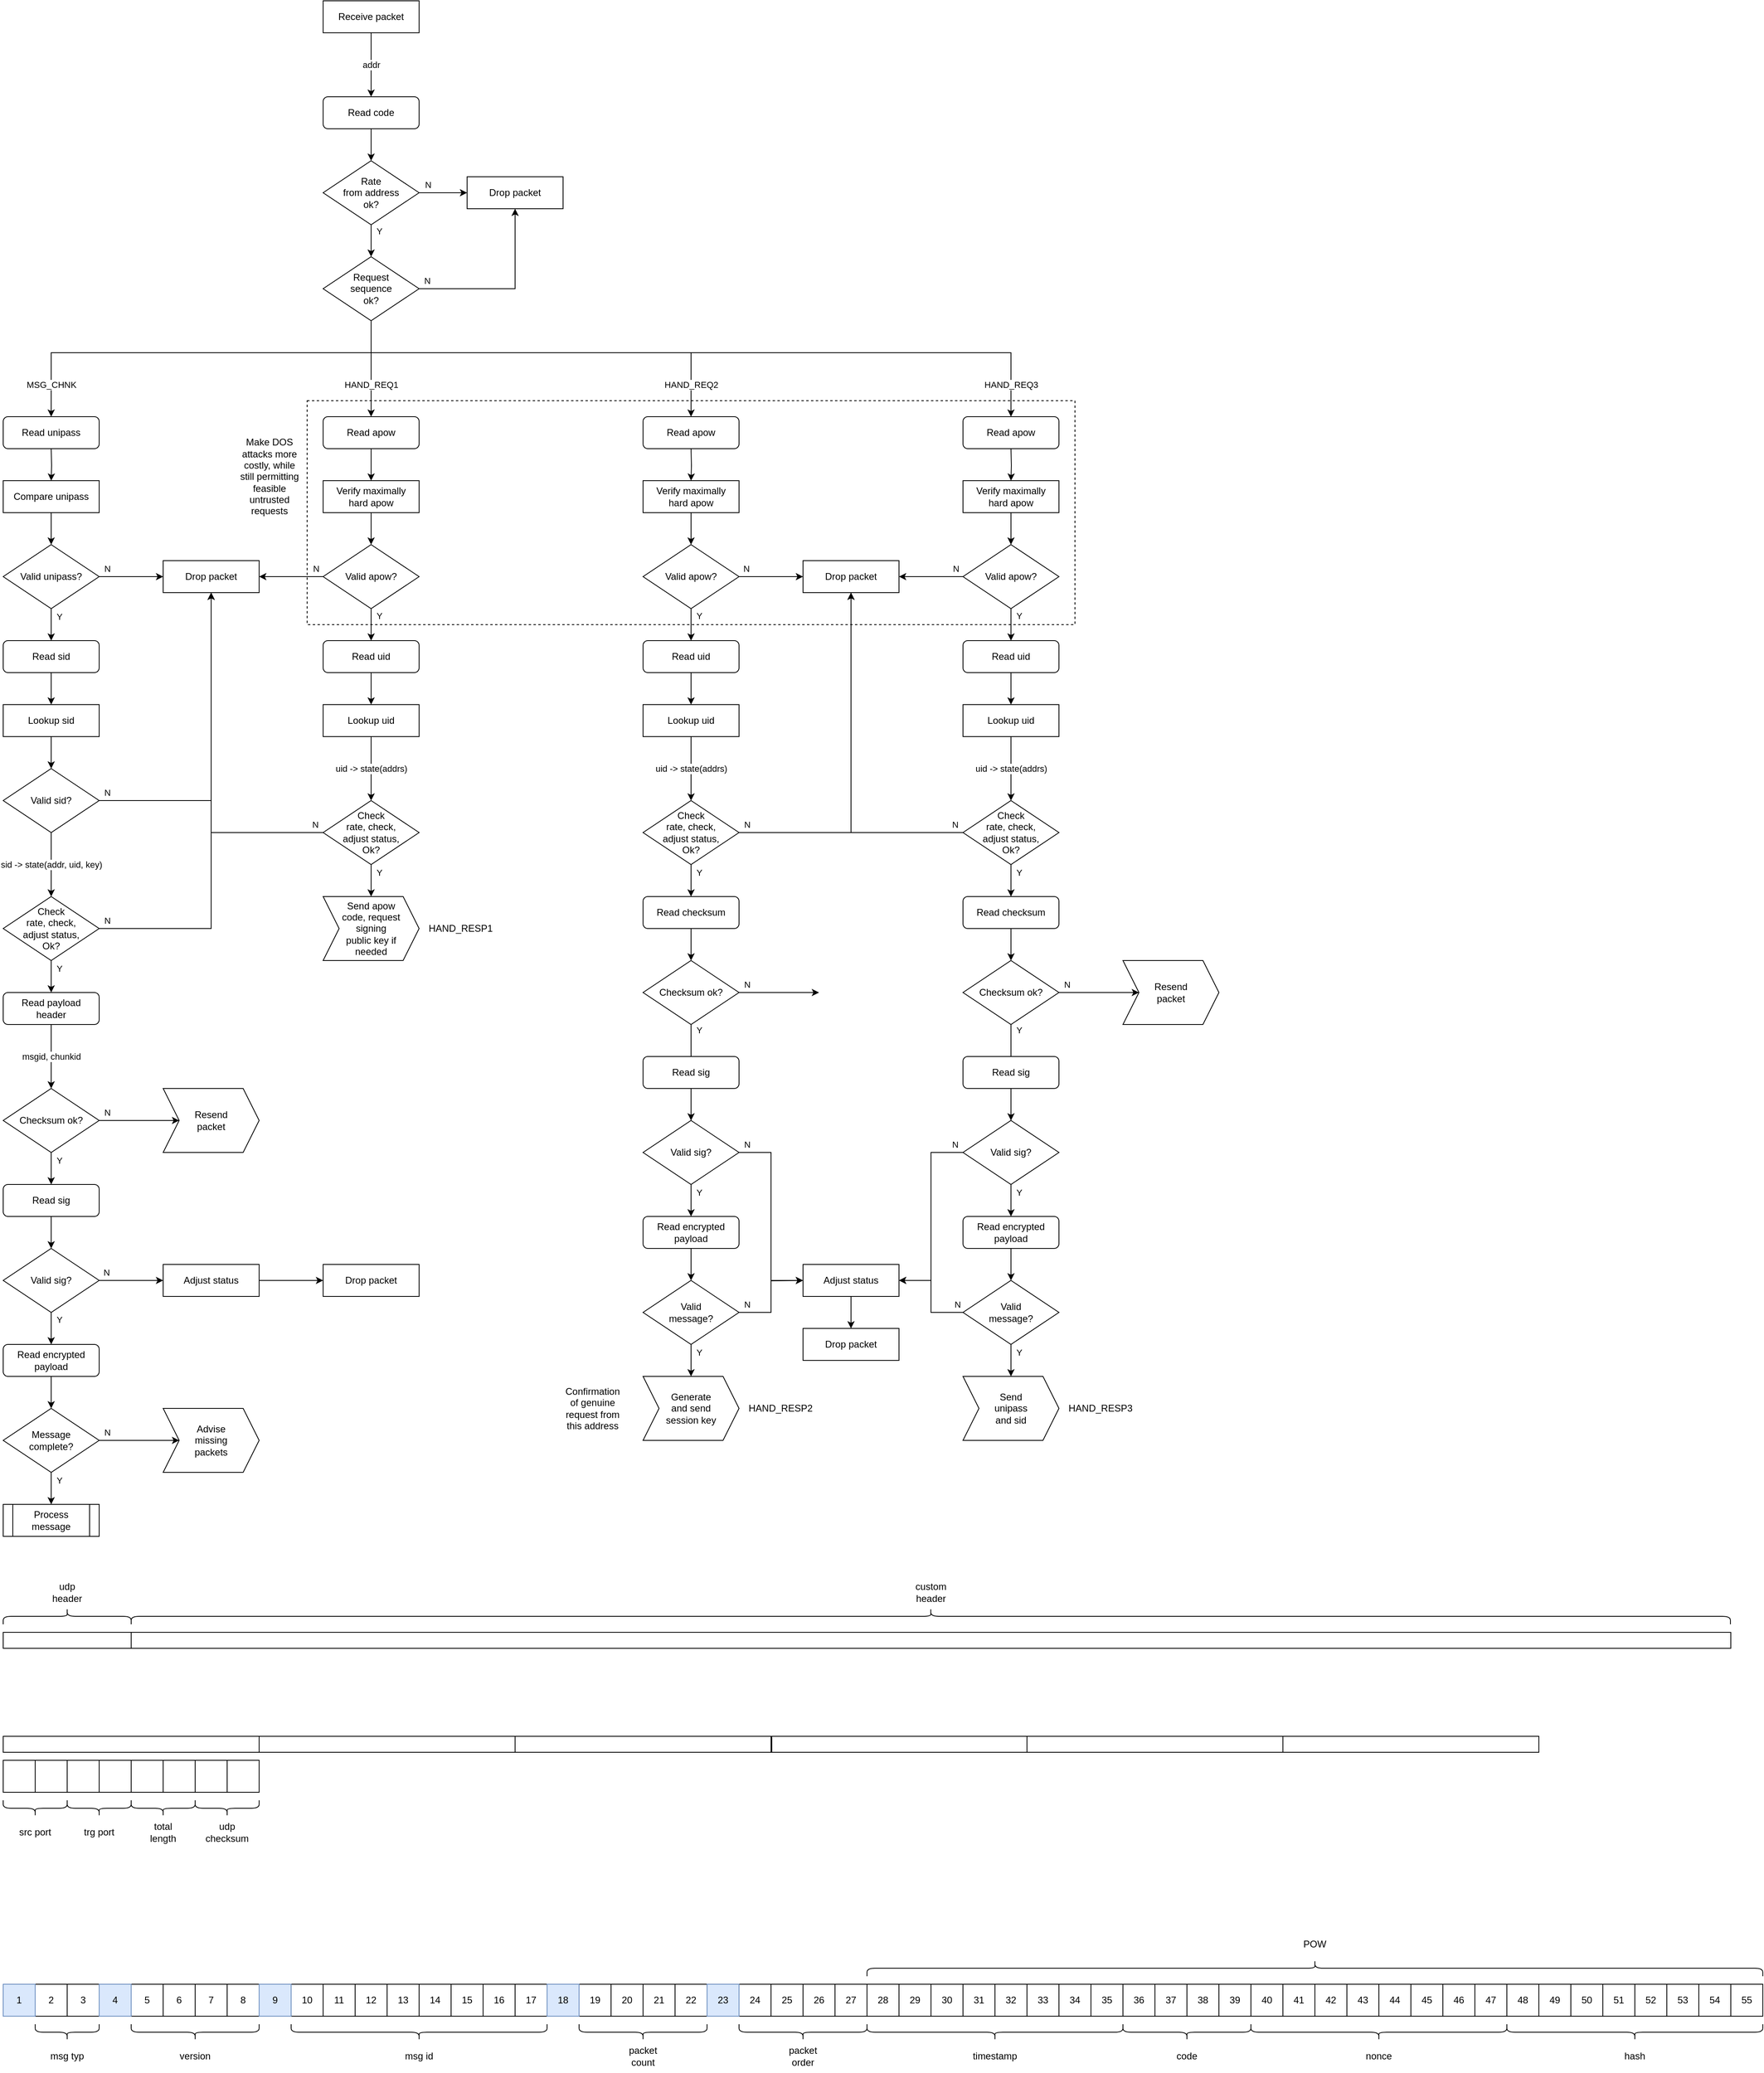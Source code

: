 <mxfile version="20.2.7" type="device"><diagram id="am9kxiapBR5BjxGgE6K6" name="Page-1"><mxGraphModel dx="2728" dy="2637" grid="1" gridSize="10" guides="1" tooltips="1" connect="1" arrows="1" fold="1" page="1" pageScale="1" pageWidth="827" pageHeight="1169" math="0" shadow="0"><root><mxCell id="0"/><mxCell id="1" parent="0"/><mxCell id="U38h7c3qdVtYs8R2NyrM-68" value="" style="rounded=0;whiteSpace=wrap;html=1;fillColor=none;dashed=1;" parent="1" vertex="1"><mxGeometry x="500" y="-20" width="960" height="280" as="geometry"/></mxCell><mxCell id="Z5Bq8R5Ay4ZNge17g4RR-6" value="N" style="edgeStyle=orthogonalEdgeStyle;rounded=0;orthogonalLoop=1;jettySize=auto;html=1;exitX=1;exitY=0.5;exitDx=0;exitDy=0;entryX=0;entryY=0.5;entryDx=0;entryDy=0;" parent="1" source="Z5Bq8R5Ay4ZNge17g4RR-2" target="Z5Bq8R5Ay4ZNge17g4RR-5" edge="1"><mxGeometry x="-0.75" y="10" relative="1" as="geometry"><Array as="points"><mxPoint x="260" y="200"/><mxPoint x="260" y="200"/></Array><mxPoint as="offset"/></mxGeometry></mxCell><mxCell id="Z5Bq8R5Ay4ZNge17g4RR-23" value="Y" style="edgeStyle=orthogonalEdgeStyle;rounded=0;orthogonalLoop=1;jettySize=auto;html=1;exitX=0.5;exitY=1;exitDx=0;exitDy=0;entryX=0.5;entryY=0;entryDx=0;entryDy=0;" parent="1" source="Z5Bq8R5Ay4ZNge17g4RR-2" target="Z5Bq8R5Ay4ZNge17g4RR-22" edge="1"><mxGeometry x="-0.5" y="10" relative="1" as="geometry"><mxPoint as="offset"/></mxGeometry></mxCell><mxCell id="Z5Bq8R5Ay4ZNge17g4RR-2" value="Valid unipass?" style="rhombus;whiteSpace=wrap;html=1;" parent="1" vertex="1"><mxGeometry x="120" y="160" width="120" height="80" as="geometry"/></mxCell><mxCell id="Z5Bq8R5Ay4ZNge17g4RR-4" style="edgeStyle=orthogonalEdgeStyle;rounded=0;orthogonalLoop=1;jettySize=auto;html=1;exitX=0.5;exitY=1;exitDx=0;exitDy=0;entryX=0.5;entryY=0;entryDx=0;entryDy=0;" parent="1" source="Z5Bq8R5Ay4ZNge17g4RR-3" target="Z5Bq8R5Ay4ZNge17g4RR-2" edge="1"><mxGeometry relative="1" as="geometry"/></mxCell><mxCell id="Z5Bq8R5Ay4ZNge17g4RR-3" value="Compare unipass" style="rounded=0;whiteSpace=wrap;html=1;" parent="1" vertex="1"><mxGeometry x="120" y="80" width="120" height="40" as="geometry"/></mxCell><mxCell id="Z5Bq8R5Ay4ZNge17g4RR-5" value="Drop packet" style="rounded=0;whiteSpace=wrap;html=1;" parent="1" vertex="1"><mxGeometry x="320" y="180" width="120" height="40" as="geometry"/></mxCell><mxCell id="Z5Bq8R5Ay4ZNge17g4RR-14" style="edgeStyle=orthogonalEdgeStyle;rounded=0;orthogonalLoop=1;jettySize=auto;html=1;exitX=1;exitY=0.5;exitDx=0;exitDy=0;entryX=0.5;entryY=1;entryDx=0;entryDy=0;" parent="1" source="Z5Bq8R5Ay4ZNge17g4RR-7" target="Z5Bq8R5Ay4ZNge17g4RR-5" edge="1"><mxGeometry relative="1" as="geometry"><mxPoint x="320" y="480" as="targetPoint"/></mxGeometry></mxCell><mxCell id="Z5Bq8R5Ay4ZNge17g4RR-76" value="N" style="edgeLabel;html=1;align=center;verticalAlign=middle;resizable=0;points=[];" parent="Z5Bq8R5Ay4ZNge17g4RR-14" vertex="1" connectable="0"><mxGeometry x="-0.71" y="2" relative="1" as="geometry"><mxPoint x="-48" y="-8" as="offset"/></mxGeometry></mxCell><mxCell id="Z5Bq8R5Ay4ZNge17g4RR-16" value="&lt;div&gt;sid -&amp;gt; state(addr, uid, key)&lt;/div&gt;" style="edgeStyle=orthogonalEdgeStyle;rounded=0;orthogonalLoop=1;jettySize=auto;html=1;exitX=0.5;exitY=1;exitDx=0;exitDy=0;" parent="1" source="Z5Bq8R5Ay4ZNge17g4RR-7" edge="1"><mxGeometry relative="1" as="geometry"><mxPoint x="180" y="600" as="targetPoint"/><Array as="points"><mxPoint x="180" y="560"/><mxPoint x="180" y="560"/></Array></mxGeometry></mxCell><mxCell id="Z5Bq8R5Ay4ZNge17g4RR-7" value="Valid sid?" style="rhombus;whiteSpace=wrap;html=1;" parent="1" vertex="1"><mxGeometry x="120" y="440" width="120" height="80" as="geometry"/></mxCell><mxCell id="Z5Bq8R5Ay4ZNge17g4RR-26" value="addr" style="edgeStyle=orthogonalEdgeStyle;rounded=0;orthogonalLoop=1;jettySize=auto;html=1;exitX=0.5;exitY=1;exitDx=0;exitDy=0;entryX=0.5;entryY=0;entryDx=0;entryDy=0;" parent="1" source="Z5Bq8R5Ay4ZNge17g4RR-8" target="Z5Bq8R5Ay4ZNge17g4RR-25" edge="1"><mxGeometry relative="1" as="geometry"><mxPoint x="580" y="-440" as="targetPoint"/></mxGeometry></mxCell><mxCell id="Z5Bq8R5Ay4ZNge17g4RR-8" value="Receive packet" style="rounded=0;whiteSpace=wrap;html=1;" parent="1" vertex="1"><mxGeometry x="520" y="-520" width="120" height="40" as="geometry"/></mxCell><mxCell id="Z5Bq8R5Ay4ZNge17g4RR-12" style="edgeStyle=orthogonalEdgeStyle;rounded=0;orthogonalLoop=1;jettySize=auto;html=1;exitX=0.5;exitY=1;exitDx=0;exitDy=0;entryX=0.5;entryY=0;entryDx=0;entryDy=0;" parent="1" source="Z5Bq8R5Ay4ZNge17g4RR-10" target="Z5Bq8R5Ay4ZNge17g4RR-7" edge="1"><mxGeometry relative="1" as="geometry"/></mxCell><mxCell id="Z5Bq8R5Ay4ZNge17g4RR-10" value="Lookup sid" style="rounded=0;whiteSpace=wrap;html=1;" parent="1" vertex="1"><mxGeometry x="120" y="360" width="120" height="40" as="geometry"/></mxCell><mxCell id="Z5Bq8R5Ay4ZNge17g4RR-18" style="edgeStyle=orthogonalEdgeStyle;rounded=0;orthogonalLoop=1;jettySize=auto;html=1;exitX=0.5;exitY=1;exitDx=0;exitDy=0;entryX=0.5;entryY=0;entryDx=0;entryDy=0;" parent="1" source="Z5Bq8R5Ay4ZNge17g4RR-15" target="Z5Bq8R5Ay4ZNge17g4RR-17" edge="1"><mxGeometry relative="1" as="geometry"/></mxCell><mxCell id="Z5Bq8R5Ay4ZNge17g4RR-15" value="&lt;div&gt;Verify maximally&lt;/div&gt;&lt;div&gt;hard apow&lt;/div&gt;" style="rounded=0;whiteSpace=wrap;html=1;" parent="1" vertex="1"><mxGeometry x="520" y="80" width="120" height="40" as="geometry"/></mxCell><mxCell id="U38h7c3qdVtYs8R2NyrM-1" value="N" style="edgeStyle=orthogonalEdgeStyle;rounded=0;orthogonalLoop=1;jettySize=auto;html=1;exitX=0;exitY=0.5;exitDx=0;exitDy=0;entryX=1;entryY=0.5;entryDx=0;entryDy=0;" parent="1" source="Z5Bq8R5Ay4ZNge17g4RR-17" target="Z5Bq8R5Ay4ZNge17g4RR-5" edge="1"><mxGeometry x="-0.75" y="-10" relative="1" as="geometry"><mxPoint x="1" as="offset"/></mxGeometry></mxCell><mxCell id="U38h7c3qdVtYs8R2NyrM-3" value="Y" style="edgeStyle=orthogonalEdgeStyle;rounded=0;orthogonalLoop=1;jettySize=auto;html=1;exitX=0.5;exitY=1;exitDx=0;exitDy=0;" parent="1" source="Z5Bq8R5Ay4ZNge17g4RR-17" edge="1"><mxGeometry x="-0.5" y="10" relative="1" as="geometry"><mxPoint x="580" y="280" as="targetPoint"/><mxPoint y="-1" as="offset"/></mxGeometry></mxCell><mxCell id="Z5Bq8R5Ay4ZNge17g4RR-17" value="Valid apow?" style="rhombus;whiteSpace=wrap;html=1;" parent="1" vertex="1"><mxGeometry x="520" y="160" width="120" height="80" as="geometry"/></mxCell><mxCell id="Z5Bq8R5Ay4ZNge17g4RR-20" style="edgeStyle=orthogonalEdgeStyle;rounded=0;orthogonalLoop=1;jettySize=auto;html=1;exitX=0.5;exitY=1;exitDx=0;exitDy=0;entryX=0.5;entryY=0;entryDx=0;entryDy=0;" parent="1" target="Z5Bq8R5Ay4ZNge17g4RR-3" edge="1"><mxGeometry relative="1" as="geometry"><mxPoint x="180" y="40" as="sourcePoint"/></mxGeometry></mxCell><mxCell id="Z5Bq8R5Ay4ZNge17g4RR-21" value="Read unipass" style="rounded=1;whiteSpace=wrap;html=1;" parent="1" vertex="1"><mxGeometry x="120" width="120" height="40" as="geometry"/></mxCell><mxCell id="Z5Bq8R5Ay4ZNge17g4RR-24" style="edgeStyle=orthogonalEdgeStyle;rounded=0;orthogonalLoop=1;jettySize=auto;html=1;exitX=0.5;exitY=1;exitDx=0;exitDy=0;entryX=0.5;entryY=0;entryDx=0;entryDy=0;" parent="1" source="Z5Bq8R5Ay4ZNge17g4RR-22" target="Z5Bq8R5Ay4ZNge17g4RR-10" edge="1"><mxGeometry relative="1" as="geometry"/></mxCell><mxCell id="Z5Bq8R5Ay4ZNge17g4RR-22" value="Read sid" style="rounded=1;whiteSpace=wrap;html=1;" parent="1" vertex="1"><mxGeometry x="120" y="280" width="120" height="40" as="geometry"/></mxCell><mxCell id="Z5Bq8R5Ay4ZNge17g4RR-27" value="MSG_CHNK" style="edgeStyle=orthogonalEdgeStyle;rounded=0;orthogonalLoop=1;jettySize=auto;html=1;entryX=0.5;entryY=0;entryDx=0;entryDy=0;exitX=0.5;exitY=1;exitDx=0;exitDy=0;" parent="1" source="73urE16K9yWwGeKcxH5U-6" target="Z5Bq8R5Ay4ZNge17g4RR-21" edge="1"><mxGeometry x="0.846" relative="1" as="geometry"><mxPoint as="offset"/><Array as="points"><mxPoint x="580" y="-80"/><mxPoint x="180" y="-80"/></Array><mxPoint x="580" y="-100" as="sourcePoint"/></mxGeometry></mxCell><mxCell id="Z5Bq8R5Ay4ZNge17g4RR-44" value="HAND_REQ1" style="edgeStyle=orthogonalEdgeStyle;rounded=0;orthogonalLoop=1;jettySize=auto;html=1;entryX=0.5;entryY=0;entryDx=0;entryDy=0;" parent="1" edge="1"><mxGeometry x="0.333" relative="1" as="geometry"><mxPoint x="580" as="targetPoint"/><mxPoint as="offset"/><mxPoint x="580" y="-120" as="sourcePoint"/></mxGeometry></mxCell><mxCell id="U38h7c3qdVtYs8R2NyrM-17" style="edgeStyle=orthogonalEdgeStyle;rounded=0;orthogonalLoop=1;jettySize=auto;html=1;entryX=0.5;entryY=0;entryDx=0;entryDy=0;" parent="1" target="Z5Bq8R5Ay4ZNge17g4RR-50" edge="1"><mxGeometry relative="1" as="geometry"><Array as="points"><mxPoint x="580" y="-80"/><mxPoint x="980" y="-80"/></Array><mxPoint x="580" y="-120" as="sourcePoint"/></mxGeometry></mxCell><mxCell id="U38h7c3qdVtYs8R2NyrM-18" value="HAND_REQ2" style="edgeLabel;html=1;align=center;verticalAlign=middle;resizable=0;points=[];" parent="U38h7c3qdVtYs8R2NyrM-17" vertex="1" connectable="0"><mxGeometry x="0.804" y="-2" relative="1" as="geometry"><mxPoint x="2" y="11" as="offset"/></mxGeometry></mxCell><mxCell id="U38h7c3qdVtYs8R2NyrM-67" value="HAND_REQ3" style="edgeStyle=orthogonalEdgeStyle;rounded=0;orthogonalLoop=1;jettySize=auto;html=1;entryX=0.5;entryY=0;entryDx=0;entryDy=0;exitX=0.5;exitY=1;exitDx=0;exitDy=0;" parent="1" source="73urE16K9yWwGeKcxH5U-6" target="U38h7c3qdVtYs8R2NyrM-26" edge="1"><mxGeometry x="0.913" relative="1" as="geometry"><Array as="points"><mxPoint x="580" y="-80"/><mxPoint x="1380" y="-80"/></Array><mxPoint as="offset"/><mxPoint x="580" y="-100" as="sourcePoint"/></mxGeometry></mxCell><mxCell id="73urE16K9yWwGeKcxH5U-5" style="edgeStyle=orthogonalEdgeStyle;rounded=0;orthogonalLoop=1;jettySize=auto;html=1;exitX=0.5;exitY=1;exitDx=0;exitDy=0;entryX=0.5;entryY=0;entryDx=0;entryDy=0;" parent="1" source="Z5Bq8R5Ay4ZNge17g4RR-25" target="73urE16K9yWwGeKcxH5U-1" edge="1"><mxGeometry relative="1" as="geometry"/></mxCell><mxCell id="Z5Bq8R5Ay4ZNge17g4RR-25" value="Read code" style="rounded=1;whiteSpace=wrap;html=1;" parent="1" vertex="1"><mxGeometry x="520" y="-400" width="120" height="40" as="geometry"/></mxCell><mxCell id="Z5Bq8R5Ay4ZNge17g4RR-45" value="Y" style="edgeStyle=orthogonalEdgeStyle;rounded=0;orthogonalLoop=1;jettySize=auto;html=1;exitX=0.5;exitY=1;exitDx=0;exitDy=0;entryX=0.5;entryY=0;entryDx=0;entryDy=0;" parent="1" source="Z5Bq8R5Ay4ZNge17g4RR-46" edge="1"><mxGeometry x="-0.5" y="10" relative="1" as="geometry"><mxPoint x="980" y="280" as="targetPoint"/><mxPoint y="-1" as="offset"/></mxGeometry></mxCell><mxCell id="U38h7c3qdVtYs8R2NyrM-29" value="N" style="edgeStyle=orthogonalEdgeStyle;rounded=0;orthogonalLoop=1;jettySize=auto;html=1;exitX=1;exitY=0.5;exitDx=0;exitDy=0;entryX=0;entryY=0.5;entryDx=0;entryDy=0;" parent="1" source="Z5Bq8R5Ay4ZNge17g4RR-46" target="U38h7c3qdVtYs8R2NyrM-27" edge="1"><mxGeometry x="-0.75" y="10" relative="1" as="geometry"><mxPoint x="-1" as="offset"/></mxGeometry></mxCell><mxCell id="Z5Bq8R5Ay4ZNge17g4RR-46" value="Valid apow?" style="rhombus;whiteSpace=wrap;html=1;" parent="1" vertex="1"><mxGeometry x="920" y="160" width="120" height="80" as="geometry"/></mxCell><mxCell id="Z5Bq8R5Ay4ZNge17g4RR-47" style="edgeStyle=orthogonalEdgeStyle;rounded=0;orthogonalLoop=1;jettySize=auto;html=1;exitX=0.5;exitY=1;exitDx=0;exitDy=0;entryX=0.5;entryY=0;entryDx=0;entryDy=0;" parent="1" source="Z5Bq8R5Ay4ZNge17g4RR-48" target="Z5Bq8R5Ay4ZNge17g4RR-46" edge="1"><mxGeometry relative="1" as="geometry"/></mxCell><mxCell id="Z5Bq8R5Ay4ZNge17g4RR-48" value="&lt;div&gt;Verify maximally&lt;/div&gt;&lt;div&gt;hard apow&lt;br&gt;&lt;/div&gt;" style="rounded=0;whiteSpace=wrap;html=1;" parent="1" vertex="1"><mxGeometry x="920" y="80" width="120" height="40" as="geometry"/></mxCell><mxCell id="Z5Bq8R5Ay4ZNge17g4RR-49" style="edgeStyle=orthogonalEdgeStyle;rounded=0;orthogonalLoop=1;jettySize=auto;html=1;exitX=0.5;exitY=1;exitDx=0;exitDy=0;entryX=0.5;entryY=0;entryDx=0;entryDy=0;" parent="1" target="Z5Bq8R5Ay4ZNge17g4RR-48" edge="1"><mxGeometry relative="1" as="geometry"><mxPoint x="980" y="40" as="sourcePoint"/></mxGeometry></mxCell><mxCell id="Z5Bq8R5Ay4ZNge17g4RR-50" value="Read apow" style="rounded=1;whiteSpace=wrap;html=1;" parent="1" vertex="1"><mxGeometry x="920" width="120" height="40" as="geometry"/></mxCell><mxCell id="Z5Bq8R5Ay4ZNge17g4RR-60" value="msgid, chunkid" style="edgeStyle=orthogonalEdgeStyle;rounded=0;orthogonalLoop=1;jettySize=auto;html=1;exitX=0.5;exitY=1;exitDx=0;exitDy=0;entryX=0.5;entryY=0;entryDx=0;entryDy=0;" parent="1" source="Z5Bq8R5Ay4ZNge17g4RR-55" target="Z5Bq8R5Ay4ZNge17g4RR-57" edge="1"><mxGeometry relative="1" as="geometry"/></mxCell><mxCell id="Z5Bq8R5Ay4ZNge17g4RR-55" value="&lt;div&gt;Read payload&lt;/div&gt;&lt;div&gt;header&lt;/div&gt;" style="rounded=1;whiteSpace=wrap;html=1;" parent="1" vertex="1"><mxGeometry x="120" y="720" width="120" height="40" as="geometry"/></mxCell><mxCell id="Z5Bq8R5Ay4ZNge17g4RR-56" value="N" style="edgeStyle=orthogonalEdgeStyle;rounded=0;orthogonalLoop=1;jettySize=auto;html=1;exitX=1;exitY=0.5;exitDx=0;exitDy=0;entryX=0;entryY=0.5;entryDx=0;entryDy=0;" parent="1" source="Z5Bq8R5Ay4ZNge17g4RR-57" target="Z5Bq8R5Ay4ZNge17g4RR-62" edge="1"><mxGeometry x="-0.8" y="10" relative="1" as="geometry"><mxPoint x="320" y="880" as="targetPoint"/><mxPoint as="offset"/></mxGeometry></mxCell><mxCell id="Z5Bq8R5Ay4ZNge17g4RR-64" value="Y" style="edgeStyle=orthogonalEdgeStyle;rounded=0;orthogonalLoop=1;jettySize=auto;html=1;exitX=0.5;exitY=1;exitDx=0;exitDy=0;" parent="1" source="Z5Bq8R5Ay4ZNge17g4RR-57" edge="1"><mxGeometry x="-0.5" y="10" relative="1" as="geometry"><mxPoint as="offset"/><mxPoint x="180" y="960" as="targetPoint"/></mxGeometry></mxCell><mxCell id="Z5Bq8R5Ay4ZNge17g4RR-57" value="Checksum ok?" style="rhombus;whiteSpace=wrap;html=1;" parent="1" vertex="1"><mxGeometry x="120" y="840" width="120" height="80" as="geometry"/></mxCell><mxCell id="Z5Bq8R5Ay4ZNge17g4RR-62" value="&lt;div&gt;Resend&lt;/div&gt;&lt;div&gt;packet&lt;br&gt;&lt;/div&gt;" style="shape=step;perimeter=stepPerimeter;whiteSpace=wrap;html=1;fixedSize=1;" parent="1" vertex="1"><mxGeometry x="320" y="840" width="120" height="80" as="geometry"/></mxCell><mxCell id="Z5Bq8R5Ay4ZNge17g4RR-71" style="edgeStyle=orthogonalEdgeStyle;rounded=0;orthogonalLoop=1;jettySize=auto;html=1;exitX=0.5;exitY=1;exitDx=0;exitDy=0;entryX=0.5;entryY=0;entryDx=0;entryDy=0;" parent="1" source="Z5Bq8R5Ay4ZNge17g4RR-63" target="Z5Bq8R5Ay4ZNge17g4RR-69" edge="1"><mxGeometry relative="1" as="geometry"/></mxCell><mxCell id="Z5Bq8R5Ay4ZNge17g4RR-63" value="&lt;div&gt;Read encrypted&lt;/div&gt;&lt;div&gt;payload&lt;/div&gt;" style="rounded=1;whiteSpace=wrap;html=1;" parent="1" vertex="1"><mxGeometry x="120" y="1160" width="120" height="40" as="geometry"/></mxCell><mxCell id="Z5Bq8R5Ay4ZNge17g4RR-66" style="edgeStyle=orthogonalEdgeStyle;rounded=0;orthogonalLoop=1;jettySize=auto;html=1;exitX=1;exitY=0.5;exitDx=0;exitDy=0;entryX=0.5;entryY=1;entryDx=0;entryDy=0;" parent="1" source="Z5Bq8R5Ay4ZNge17g4RR-65" target="Z5Bq8R5Ay4ZNge17g4RR-5" edge="1"><mxGeometry relative="1" as="geometry"/></mxCell><mxCell id="Z5Bq8R5Ay4ZNge17g4RR-77" value="N" style="edgeLabel;html=1;align=center;verticalAlign=middle;resizable=0;points=[];" parent="Z5Bq8R5Ay4ZNge17g4RR-66" vertex="1" connectable="0"><mxGeometry x="-0.843" y="1" relative="1" as="geometry"><mxPoint x="-34" y="-9" as="offset"/></mxGeometry></mxCell><mxCell id="Z5Bq8R5Ay4ZNge17g4RR-67" value="Y" style="edgeStyle=orthogonalEdgeStyle;rounded=0;orthogonalLoop=1;jettySize=auto;html=1;exitX=0.5;exitY=1;exitDx=0;exitDy=0;entryX=0.5;entryY=0;entryDx=0;entryDy=0;" parent="1" source="Z5Bq8R5Ay4ZNge17g4RR-65" edge="1"><mxGeometry x="-0.5" y="10" relative="1" as="geometry"><mxPoint as="offset"/><mxPoint x="180" y="720" as="targetPoint"/></mxGeometry></mxCell><mxCell id="Z5Bq8R5Ay4ZNge17g4RR-65" value="&lt;div&gt;Check&lt;/div&gt;&lt;div&gt;rate, check,&lt;br&gt;&lt;/div&gt;&lt;div&gt;adjust status,&lt;/div&gt;&lt;div&gt;Ok?&lt;/div&gt;" style="rhombus;whiteSpace=wrap;html=1;" parent="1" vertex="1"><mxGeometry x="120" y="600" width="120" height="80" as="geometry"/></mxCell><mxCell id="Z5Bq8R5Ay4ZNge17g4RR-68" style="edgeStyle=orthogonalEdgeStyle;rounded=0;orthogonalLoop=1;jettySize=auto;html=1;exitX=1;exitY=0.5;exitDx=0;exitDy=0;entryX=0;entryY=0.5;entryDx=0;entryDy=0;" parent="1" source="Z5Bq8R5Ay4ZNge17g4RR-69" target="Z5Bq8R5Ay4ZNge17g4RR-70" edge="1"><mxGeometry relative="1" as="geometry"><mxPoint x="320" y="1280" as="targetPoint"/></mxGeometry></mxCell><mxCell id="Z5Bq8R5Ay4ZNge17g4RR-78" value="N" style="edgeLabel;html=1;align=center;verticalAlign=middle;resizable=0;points=[];" parent="Z5Bq8R5Ay4ZNge17g4RR-68" vertex="1" connectable="0"><mxGeometry x="-0.3" y="-3" relative="1" as="geometry"><mxPoint x="-25" y="-13" as="offset"/></mxGeometry></mxCell><mxCell id="Z5Bq8R5Ay4ZNge17g4RR-75" value="Y" style="edgeStyle=orthogonalEdgeStyle;rounded=0;orthogonalLoop=1;jettySize=auto;html=1;exitX=0.5;exitY=1;exitDx=0;exitDy=0;entryX=0.5;entryY=0;entryDx=0;entryDy=0;" parent="1" source="Z5Bq8R5Ay4ZNge17g4RR-69" target="Z5Bq8R5Ay4ZNge17g4RR-74" edge="1"><mxGeometry x="-0.5" y="10" relative="1" as="geometry"><mxPoint as="offset"/></mxGeometry></mxCell><mxCell id="Z5Bq8R5Ay4ZNge17g4RR-69" value="&lt;div&gt;Message&lt;/div&gt;&lt;div&gt;complete?&lt;br&gt;&lt;/div&gt;" style="rhombus;whiteSpace=wrap;html=1;" parent="1" vertex="1"><mxGeometry x="120" y="1240" width="120" height="80" as="geometry"/></mxCell><mxCell id="Z5Bq8R5Ay4ZNge17g4RR-70" value="&lt;div&gt;Advise&lt;br&gt;&lt;/div&gt;&lt;div&gt;missing&lt;/div&gt;&lt;div&gt;packets&lt;/div&gt;" style="shape=step;perimeter=stepPerimeter;whiteSpace=wrap;html=1;fixedSize=1;" parent="1" vertex="1"><mxGeometry x="320" y="1240" width="120" height="80" as="geometry"/></mxCell><mxCell id="Z5Bq8R5Ay4ZNge17g4RR-74" value="Process message" style="shape=process;whiteSpace=wrap;html=1;backgroundOutline=1;" parent="1" vertex="1"><mxGeometry x="120" y="1360" width="120" height="40" as="geometry"/></mxCell><mxCell id="Z5Bq8R5Ay4ZNge17g4RR-80" style="edgeStyle=orthogonalEdgeStyle;rounded=0;orthogonalLoop=1;jettySize=auto;html=1;exitX=0.5;exitY=1;exitDx=0;exitDy=0;entryX=0.5;entryY=0;entryDx=0;entryDy=0;" parent="1" source="Z5Bq8R5Ay4ZNge17g4RR-79" target="Z5Bq8R5Ay4ZNge17g4RR-15" edge="1"><mxGeometry relative="1" as="geometry"/></mxCell><mxCell id="Z5Bq8R5Ay4ZNge17g4RR-79" value="Read apow" style="rounded=1;whiteSpace=wrap;html=1;" parent="1" vertex="1"><mxGeometry x="520" width="120" height="40" as="geometry"/></mxCell><mxCell id="U38h7c3qdVtYs8R2NyrM-6" value="uid -&amp;gt; state(addrs)" style="edgeStyle=orthogonalEdgeStyle;rounded=0;orthogonalLoop=1;jettySize=auto;html=1;exitX=0.5;exitY=1;exitDx=0;exitDy=0;" parent="1" source="U38h7c3qdVtYs8R2NyrM-7" target="U38h7c3qdVtYs8R2NyrM-10" edge="1"><mxGeometry relative="1" as="geometry"><mxPoint x="580" y="440" as="targetPoint"/></mxGeometry></mxCell><mxCell id="U38h7c3qdVtYs8R2NyrM-7" value="Lookup uid" style="rounded=0;whiteSpace=wrap;html=1;" parent="1" vertex="1"><mxGeometry x="520" y="360" width="120" height="40" as="geometry"/></mxCell><mxCell id="U38h7c3qdVtYs8R2NyrM-8" style="edgeStyle=orthogonalEdgeStyle;rounded=0;orthogonalLoop=1;jettySize=auto;html=1;exitX=0.5;exitY=1;exitDx=0;exitDy=0;entryX=0.5;entryY=0;entryDx=0;entryDy=0;" parent="1" source="U38h7c3qdVtYs8R2NyrM-9" target="U38h7c3qdVtYs8R2NyrM-7" edge="1"><mxGeometry relative="1" as="geometry"/></mxCell><mxCell id="U38h7c3qdVtYs8R2NyrM-9" value="Read uid" style="rounded=1;whiteSpace=wrap;html=1;" parent="1" vertex="1"><mxGeometry x="520" y="280" width="120" height="40" as="geometry"/></mxCell><mxCell id="U38h7c3qdVtYs8R2NyrM-11" style="edgeStyle=orthogonalEdgeStyle;rounded=0;orthogonalLoop=1;jettySize=auto;html=1;exitX=0;exitY=0.5;exitDx=0;exitDy=0;entryX=0.5;entryY=1;entryDx=0;entryDy=0;" parent="1" source="U38h7c3qdVtYs8R2NyrM-10" target="Z5Bq8R5Ay4ZNge17g4RR-5" edge="1"><mxGeometry relative="1" as="geometry"/></mxCell><mxCell id="U38h7c3qdVtYs8R2NyrM-12" value="N" style="edgeLabel;html=1;align=center;verticalAlign=middle;resizable=0;points=[];" parent="U38h7c3qdVtYs8R2NyrM-11" vertex="1" connectable="0"><mxGeometry x="-0.932" relative="1" as="geometry"><mxPoint x="5" y="-10" as="offset"/></mxGeometry></mxCell><mxCell id="U38h7c3qdVtYs8R2NyrM-34" value="N" style="edgeLabel;html=1;align=center;verticalAlign=middle;resizable=0;points=[];" parent="U38h7c3qdVtYs8R2NyrM-11" vertex="1" connectable="0"><mxGeometry x="-0.932" relative="1" as="geometry"><mxPoint x="545" y="-10" as="offset"/></mxGeometry></mxCell><mxCell id="U38h7c3qdVtYs8R2NyrM-38" value="N" style="edgeLabel;html=1;align=center;verticalAlign=middle;resizable=0;points=[];" parent="U38h7c3qdVtYs8R2NyrM-11" vertex="1" connectable="0"><mxGeometry x="-0.932" relative="1" as="geometry"><mxPoint x="805" y="-10" as="offset"/></mxGeometry></mxCell><mxCell id="U38h7c3qdVtYs8R2NyrM-14" value="Y" style="edgeStyle=orthogonalEdgeStyle;rounded=0;orthogonalLoop=1;jettySize=auto;html=1;exitX=0.5;exitY=1;exitDx=0;exitDy=0;entryX=0.5;entryY=0;entryDx=0;entryDy=0;" parent="1" source="U38h7c3qdVtYs8R2NyrM-10" target="U38h7c3qdVtYs8R2NyrM-13" edge="1"><mxGeometry x="-0.5" y="10" relative="1" as="geometry"><mxPoint as="offset"/></mxGeometry></mxCell><mxCell id="U38h7c3qdVtYs8R2NyrM-10" value="&lt;div&gt;Check&lt;/div&gt;&lt;div&gt;rate, check,&lt;/div&gt;&lt;div&gt;adjust status,&lt;/div&gt;&lt;div&gt;Ok?&lt;br&gt;&lt;/div&gt;" style="rhombus;whiteSpace=wrap;html=1;" parent="1" vertex="1"><mxGeometry x="520" y="480" width="120" height="80" as="geometry"/></mxCell><mxCell id="U38h7c3qdVtYs8R2NyrM-13" value="&lt;div&gt;Send apow&lt;/div&gt;&lt;div&gt;code, request&lt;/div&gt;&lt;div&gt;signing&lt;br&gt;&lt;/div&gt;&lt;div&gt;public key if&lt;/div&gt;&lt;div&gt;needed&lt;br&gt;&lt;/div&gt;" style="shape=step;perimeter=stepPerimeter;whiteSpace=wrap;html=1;fixedSize=1;" parent="1" vertex="1"><mxGeometry x="520" y="600" width="120" height="80" as="geometry"/></mxCell><mxCell id="U38h7c3qdVtYs8R2NyrM-19" value="&lt;div&gt;Generate&lt;/div&gt;&lt;div&gt;and send&lt;br&gt;&lt;/div&gt;&lt;div&gt;session key&lt;br&gt;&lt;/div&gt;" style="shape=step;perimeter=stepPerimeter;whiteSpace=wrap;html=1;fixedSize=1;" parent="1" vertex="1"><mxGeometry x="920" y="1200" width="120" height="80" as="geometry"/></mxCell><mxCell id="U38h7c3qdVtYs8R2NyrM-20" value="Y" style="edgeStyle=orthogonalEdgeStyle;rounded=0;orthogonalLoop=1;jettySize=auto;html=1;exitX=0.5;exitY=1;exitDx=0;exitDy=0;entryX=0.5;entryY=0;entryDx=0;entryDy=0;" parent="1" source="U38h7c3qdVtYs8R2NyrM-22" edge="1"><mxGeometry x="-0.5" y="10" relative="1" as="geometry"><mxPoint x="1380" y="280" as="targetPoint"/><mxPoint y="-1" as="offset"/></mxGeometry></mxCell><mxCell id="U38h7c3qdVtYs8R2NyrM-21" value="N" style="edgeStyle=orthogonalEdgeStyle;rounded=0;orthogonalLoop=1;jettySize=auto;html=1;exitX=0;exitY=0.5;exitDx=0;exitDy=0;entryX=1;entryY=0.5;entryDx=0;entryDy=0;" parent="1" source="U38h7c3qdVtYs8R2NyrM-22" target="U38h7c3qdVtYs8R2NyrM-27" edge="1"><mxGeometry x="-0.75" y="-10" relative="1" as="geometry"><mxPoint x="1" as="offset"/></mxGeometry></mxCell><mxCell id="U38h7c3qdVtYs8R2NyrM-22" value="Valid apow?" style="rhombus;whiteSpace=wrap;html=1;" parent="1" vertex="1"><mxGeometry x="1320" y="160" width="120" height="80" as="geometry"/></mxCell><mxCell id="U38h7c3qdVtYs8R2NyrM-23" style="edgeStyle=orthogonalEdgeStyle;rounded=0;orthogonalLoop=1;jettySize=auto;html=1;exitX=0.5;exitY=1;exitDx=0;exitDy=0;entryX=0.5;entryY=0;entryDx=0;entryDy=0;" parent="1" source="U38h7c3qdVtYs8R2NyrM-24" target="U38h7c3qdVtYs8R2NyrM-22" edge="1"><mxGeometry relative="1" as="geometry"/></mxCell><mxCell id="U38h7c3qdVtYs8R2NyrM-24" value="&lt;div&gt;Verify maximally&lt;/div&gt;&lt;div&gt;hard apow&lt;br&gt;&lt;/div&gt;" style="rounded=0;whiteSpace=wrap;html=1;" parent="1" vertex="1"><mxGeometry x="1320" y="80" width="120" height="40" as="geometry"/></mxCell><mxCell id="U38h7c3qdVtYs8R2NyrM-25" style="edgeStyle=orthogonalEdgeStyle;rounded=0;orthogonalLoop=1;jettySize=auto;html=1;exitX=0.5;exitY=1;exitDx=0;exitDy=0;entryX=0.5;entryY=0;entryDx=0;entryDy=0;" parent="1" target="U38h7c3qdVtYs8R2NyrM-24" edge="1"><mxGeometry relative="1" as="geometry"><mxPoint x="1380" y="40" as="sourcePoint"/></mxGeometry></mxCell><mxCell id="U38h7c3qdVtYs8R2NyrM-26" value="Read apow" style="rounded=1;whiteSpace=wrap;html=1;" parent="1" vertex="1"><mxGeometry x="1320" width="120" height="40" as="geometry"/></mxCell><mxCell id="U38h7c3qdVtYs8R2NyrM-27" value="Drop packet" style="rounded=0;whiteSpace=wrap;html=1;" parent="1" vertex="1"><mxGeometry x="1120" y="180" width="120" height="40" as="geometry"/></mxCell><mxCell id="U38h7c3qdVtYs8R2NyrM-30" value="uid -&amp;gt; state(addrs)" style="edgeStyle=orthogonalEdgeStyle;rounded=0;orthogonalLoop=1;jettySize=auto;html=1;exitX=0.5;exitY=1;exitDx=0;exitDy=0;" parent="1" source="U38h7c3qdVtYs8R2NyrM-31" target="U38h7c3qdVtYs8R2NyrM-35" edge="1"><mxGeometry relative="1" as="geometry"><mxPoint x="980" y="440" as="targetPoint"/></mxGeometry></mxCell><mxCell id="U38h7c3qdVtYs8R2NyrM-31" value="Lookup uid" style="rounded=0;whiteSpace=wrap;html=1;" parent="1" vertex="1"><mxGeometry x="920" y="360" width="120" height="40" as="geometry"/></mxCell><mxCell id="U38h7c3qdVtYs8R2NyrM-32" style="edgeStyle=orthogonalEdgeStyle;rounded=0;orthogonalLoop=1;jettySize=auto;html=1;exitX=0.5;exitY=1;exitDx=0;exitDy=0;entryX=0.5;entryY=0;entryDx=0;entryDy=0;" parent="1" source="U38h7c3qdVtYs8R2NyrM-33" target="U38h7c3qdVtYs8R2NyrM-31" edge="1"><mxGeometry relative="1" as="geometry"/></mxCell><mxCell id="U38h7c3qdVtYs8R2NyrM-33" value="Read uid" style="rounded=1;whiteSpace=wrap;html=1;" parent="1" vertex="1"><mxGeometry x="920" y="280" width="120" height="40" as="geometry"/></mxCell><mxCell id="U38h7c3qdVtYs8R2NyrM-36" style="edgeStyle=orthogonalEdgeStyle;rounded=0;orthogonalLoop=1;jettySize=auto;html=1;exitX=1;exitY=0.5;exitDx=0;exitDy=0;entryX=0.5;entryY=1;entryDx=0;entryDy=0;" parent="1" source="U38h7c3qdVtYs8R2NyrM-35" target="U38h7c3qdVtYs8R2NyrM-27" edge="1"><mxGeometry relative="1" as="geometry"/></mxCell><mxCell id="U38h7c3qdVtYs8R2NyrM-37" value="Y" style="edgeStyle=orthogonalEdgeStyle;rounded=0;orthogonalLoop=1;jettySize=auto;html=1;exitX=0.5;exitY=1;exitDx=0;exitDy=0;entryX=0.5;entryY=0;entryDx=0;entryDy=0;" parent="1" source="U38h7c3qdVtYs8R2NyrM-35" target="JEz4A3gM7Hk2nEnzUnFJ-5" edge="1"><mxGeometry x="-0.5" y="10" relative="1" as="geometry"><mxPoint as="offset"/><mxPoint x="980" y="590" as="targetPoint"/></mxGeometry></mxCell><mxCell id="U38h7c3qdVtYs8R2NyrM-35" value="&lt;div&gt;Check&lt;/div&gt;&lt;div&gt;rate, check,&lt;/div&gt;&lt;div&gt;adjust status,&lt;/div&gt;&lt;div&gt;Ok?&lt;br&gt;&lt;/div&gt;" style="rhombus;whiteSpace=wrap;html=1;" parent="1" vertex="1"><mxGeometry x="920" y="480" width="120" height="80" as="geometry"/></mxCell><mxCell id="U38h7c3qdVtYs8R2NyrM-40" value="uid -&amp;gt; state(addrs)" style="edgeStyle=orthogonalEdgeStyle;rounded=0;orthogonalLoop=1;jettySize=auto;html=1;exitX=0.5;exitY=1;exitDx=0;exitDy=0;" parent="1" source="U38h7c3qdVtYs8R2NyrM-41" target="U38h7c3qdVtYs8R2NyrM-45" edge="1"><mxGeometry relative="1" as="geometry"><mxPoint x="1380" y="440" as="targetPoint"/></mxGeometry></mxCell><mxCell id="U38h7c3qdVtYs8R2NyrM-41" value="Lookup uid" style="rounded=0;whiteSpace=wrap;html=1;" parent="1" vertex="1"><mxGeometry x="1320" y="360" width="120" height="40" as="geometry"/></mxCell><mxCell id="U38h7c3qdVtYs8R2NyrM-42" style="edgeStyle=orthogonalEdgeStyle;rounded=0;orthogonalLoop=1;jettySize=auto;html=1;exitX=0.5;exitY=1;exitDx=0;exitDy=0;entryX=0.5;entryY=0;entryDx=0;entryDy=0;" parent="1" source="U38h7c3qdVtYs8R2NyrM-43" target="U38h7c3qdVtYs8R2NyrM-41" edge="1"><mxGeometry relative="1" as="geometry"/></mxCell><mxCell id="U38h7c3qdVtYs8R2NyrM-43" value="Read uid" style="rounded=1;whiteSpace=wrap;html=1;" parent="1" vertex="1"><mxGeometry x="1320" y="280" width="120" height="40" as="geometry"/></mxCell><mxCell id="U38h7c3qdVtYs8R2NyrM-44" value="Y" style="edgeStyle=orthogonalEdgeStyle;rounded=0;orthogonalLoop=1;jettySize=auto;html=1;exitX=0.5;exitY=1;exitDx=0;exitDy=0;entryX=0.5;entryY=0;entryDx=0;entryDy=0;" parent="1" source="U38h7c3qdVtYs8R2NyrM-45" edge="1"><mxGeometry x="-0.5" y="10" relative="1" as="geometry"><mxPoint x="1380" y="600" as="targetPoint"/><mxPoint as="offset"/></mxGeometry></mxCell><mxCell id="U38h7c3qdVtYs8R2NyrM-48" style="edgeStyle=orthogonalEdgeStyle;rounded=0;orthogonalLoop=1;jettySize=auto;html=1;exitX=0;exitY=0.5;exitDx=0;exitDy=0;entryX=0.5;entryY=1;entryDx=0;entryDy=0;" parent="1" source="U38h7c3qdVtYs8R2NyrM-45" target="U38h7c3qdVtYs8R2NyrM-27" edge="1"><mxGeometry relative="1" as="geometry"/></mxCell><mxCell id="U38h7c3qdVtYs8R2NyrM-45" value="&lt;div&gt;Check&lt;/div&gt;&lt;div&gt;rate, check,&lt;/div&gt;&lt;div&gt;adjust status,&lt;/div&gt;&lt;div&gt;Ok?&lt;br&gt;&lt;/div&gt;" style="rhombus;whiteSpace=wrap;html=1;" parent="1" vertex="1"><mxGeometry x="1320" y="480" width="120" height="80" as="geometry"/></mxCell><mxCell id="U38h7c3qdVtYs8R2NyrM-46" value="Confirmation of genuine request from this address" style="text;html=1;strokeColor=none;fillColor=none;align=center;verticalAlign=middle;whiteSpace=wrap;rounded=0;" parent="1" vertex="1"><mxGeometry x="827" y="1225" width="60" height="30" as="geometry"/></mxCell><mxCell id="U38h7c3qdVtYs8R2NyrM-47" value="Make DOS attacks more costly, while still permitting feasible untrusted requests" style="text;html=1;strokeColor=none;fillColor=none;align=center;verticalAlign=middle;whiteSpace=wrap;rounded=0;" parent="1" vertex="1"><mxGeometry x="413" y="60" width="80" height="30" as="geometry"/></mxCell><mxCell id="U38h7c3qdVtYs8R2NyrM-49" value="" style="edgeStyle=orthogonalEdgeStyle;rounded=0;orthogonalLoop=1;jettySize=auto;html=1;exitX=0.5;exitY=1;exitDx=0;exitDy=0;entryX=0.5;entryY=0;entryDx=0;entryDy=0;" parent="1" source="U38h7c3qdVtYs8R2NyrM-50" target="U38h7c3qdVtYs8R2NyrM-53" edge="1"><mxGeometry relative="1" as="geometry"/></mxCell><mxCell id="U38h7c3qdVtYs8R2NyrM-50" value="&lt;div&gt;Read checksum&lt;/div&gt;" style="rounded=1;whiteSpace=wrap;html=1;" parent="1" vertex="1"><mxGeometry x="1320" y="600" width="120" height="40" as="geometry"/></mxCell><mxCell id="U38h7c3qdVtYs8R2NyrM-51" value="N" style="edgeStyle=orthogonalEdgeStyle;rounded=0;orthogonalLoop=1;jettySize=auto;html=1;exitX=1;exitY=0.5;exitDx=0;exitDy=0;entryX=0;entryY=0.5;entryDx=0;entryDy=0;" parent="1" source="U38h7c3qdVtYs8R2NyrM-53" target="U38h7c3qdVtYs8R2NyrM-54" edge="1"><mxGeometry x="-0.8" y="10" relative="1" as="geometry"><mxPoint x="1520" y="720" as="targetPoint"/><mxPoint as="offset"/></mxGeometry></mxCell><mxCell id="U38h7c3qdVtYs8R2NyrM-52" value="Y" style="edgeStyle=orthogonalEdgeStyle;rounded=0;orthogonalLoop=1;jettySize=auto;html=1;exitX=0.5;exitY=1;exitDx=0;exitDy=0;entryX=0.5;entryY=0;entryDx=0;entryDy=0;" parent="1" source="U38h7c3qdVtYs8R2NyrM-53" target="U38h7c3qdVtYs8R2NyrM-56" edge="1"><mxGeometry x="-0.938" y="10" relative="1" as="geometry"><mxPoint y="-1" as="offset"/></mxGeometry></mxCell><mxCell id="U38h7c3qdVtYs8R2NyrM-90" value="Y" style="edgeLabel;html=1;align=center;verticalAlign=middle;resizable=0;points=[];" parent="U38h7c3qdVtYs8R2NyrM-52" vertex="1" connectable="0"><mxGeometry x="0.792" y="-1" relative="1" as="geometry"><mxPoint x="11" y="-5" as="offset"/></mxGeometry></mxCell><mxCell id="U38h7c3qdVtYs8R2NyrM-53" value="Checksum ok?" style="rhombus;whiteSpace=wrap;html=1;" parent="1" vertex="1"><mxGeometry x="1320" y="680" width="120" height="80" as="geometry"/></mxCell><mxCell id="U38h7c3qdVtYs8R2NyrM-54" value="&lt;div&gt;Resend&lt;/div&gt;&lt;div&gt;packet&lt;br&gt;&lt;/div&gt;" style="shape=step;perimeter=stepPerimeter;whiteSpace=wrap;html=1;fixedSize=1;" parent="1" vertex="1"><mxGeometry x="1520" y="680" width="120" height="80" as="geometry"/></mxCell><mxCell id="U38h7c3qdVtYs8R2NyrM-55" style="edgeStyle=orthogonalEdgeStyle;rounded=0;orthogonalLoop=1;jettySize=auto;html=1;exitX=0.5;exitY=1;exitDx=0;exitDy=0;entryX=0.5;entryY=0;entryDx=0;entryDy=0;" parent="1" source="U38h7c3qdVtYs8R2NyrM-56" target="U38h7c3qdVtYs8R2NyrM-60" edge="1"><mxGeometry relative="1" as="geometry"/></mxCell><mxCell id="U38h7c3qdVtYs8R2NyrM-56" value="&lt;div&gt;Read encrypted&lt;/div&gt;&lt;div&gt;payload&lt;/div&gt;" style="rounded=1;whiteSpace=wrap;html=1;" parent="1" vertex="1"><mxGeometry x="1320" y="1000" width="120" height="40" as="geometry"/></mxCell><mxCell id="U38h7c3qdVtYs8R2NyrM-59" value="Y" style="edgeStyle=orthogonalEdgeStyle;rounded=0;orthogonalLoop=1;jettySize=auto;html=1;exitX=0.5;exitY=1;exitDx=0;exitDy=0;entryX=0.5;entryY=0;entryDx=0;entryDy=0;" parent="1" source="U38h7c3qdVtYs8R2NyrM-60" edge="1"><mxGeometry x="-0.5" y="10" relative="1" as="geometry"><mxPoint as="offset"/><mxPoint x="1380" y="1200" as="targetPoint"/></mxGeometry></mxCell><mxCell id="U38h7c3qdVtYs8R2NyrM-64" value="N" style="edgeStyle=orthogonalEdgeStyle;rounded=0;orthogonalLoop=1;jettySize=auto;html=1;exitX=0;exitY=0.5;exitDx=0;exitDy=0;entryX=1;entryY=0.5;entryDx=0;entryDy=0;" parent="1" source="U38h7c3qdVtYs8R2NyrM-60" target="U38h7c3qdVtYs8R2NyrM-63" edge="1"><mxGeometry x="-0.889" y="-10" relative="1" as="geometry"><Array as="points"><mxPoint x="1280" y="1120"/><mxPoint x="1280" y="1080"/></Array><mxPoint x="-1" as="offset"/></mxGeometry></mxCell><mxCell id="U38h7c3qdVtYs8R2NyrM-60" value="&lt;div&gt;Valid&lt;/div&gt;&lt;div&gt;message?&lt;br&gt;&lt;/div&gt;" style="rhombus;whiteSpace=wrap;html=1;" parent="1" vertex="1"><mxGeometry x="1320" y="1080" width="120" height="80" as="geometry"/></mxCell><mxCell id="JEz4A3gM7Hk2nEnzUnFJ-20" style="edgeStyle=orthogonalEdgeStyle;rounded=0;orthogonalLoop=1;jettySize=auto;html=1;exitX=0.5;exitY=1;exitDx=0;exitDy=0;entryX=0.5;entryY=0;entryDx=0;entryDy=0;" parent="1" source="U38h7c3qdVtYs8R2NyrM-63" target="JEz4A3gM7Hk2nEnzUnFJ-19" edge="1"><mxGeometry relative="1" as="geometry"/></mxCell><mxCell id="U38h7c3qdVtYs8R2NyrM-63" value="Adjust status" style="rounded=0;whiteSpace=wrap;html=1;" parent="1" vertex="1"><mxGeometry x="1120" y="1060" width="120" height="40" as="geometry"/></mxCell><mxCell id="U38h7c3qdVtYs8R2NyrM-66" value="&lt;div&gt;Send&lt;/div&gt;&lt;div&gt;unipass&lt;/div&gt;&lt;div&gt;and sid&lt;br&gt;&lt;/div&gt;" style="shape=step;perimeter=stepPerimeter;whiteSpace=wrap;html=1;fixedSize=1;" parent="1" vertex="1"><mxGeometry x="1320" y="1200" width="120" height="80" as="geometry"/></mxCell><mxCell id="U38h7c3qdVtYs8R2NyrM-71" style="edgeStyle=orthogonalEdgeStyle;rounded=0;orthogonalLoop=1;jettySize=auto;html=1;exitX=0.5;exitY=1;exitDx=0;exitDy=0;entryX=0.5;entryY=0;entryDx=0;entryDy=0;" parent="1" source="U38h7c3qdVtYs8R2NyrM-72" target="U38h7c3qdVtYs8R2NyrM-74" edge="1"><mxGeometry relative="1" as="geometry"/></mxCell><mxCell id="U38h7c3qdVtYs8R2NyrM-72" value="&lt;div&gt;Read sig&lt;/div&gt;" style="rounded=1;whiteSpace=wrap;html=1;" parent="1" vertex="1"><mxGeometry x="120" y="960" width="120" height="40" as="geometry"/></mxCell><mxCell id="U38h7c3qdVtYs8R2NyrM-75" value="Y" style="edgeStyle=orthogonalEdgeStyle;rounded=0;orthogonalLoop=1;jettySize=auto;html=1;exitX=0.5;exitY=1;exitDx=0;exitDy=0;entryX=0.5;entryY=0;entryDx=0;entryDy=0;" parent="1" source="U38h7c3qdVtYs8R2NyrM-74" target="Z5Bq8R5Ay4ZNge17g4RR-63" edge="1"><mxGeometry x="-0.5" y="10" relative="1" as="geometry"><mxPoint y="-1" as="offset"/></mxGeometry></mxCell><mxCell id="U38h7c3qdVtYs8R2NyrM-77" value="N" style="edgeStyle=orthogonalEdgeStyle;rounded=0;orthogonalLoop=1;jettySize=auto;html=1;exitX=1;exitY=0.5;exitDx=0;exitDy=0;entryX=0;entryY=0.5;entryDx=0;entryDy=0;" parent="1" source="U38h7c3qdVtYs8R2NyrM-74" target="U38h7c3qdVtYs8R2NyrM-76" edge="1"><mxGeometry x="-0.75" y="10" relative="1" as="geometry"><mxPoint x="-1" as="offset"/></mxGeometry></mxCell><mxCell id="U38h7c3qdVtYs8R2NyrM-74" value="Valid sig?" style="rhombus;whiteSpace=wrap;html=1;" parent="1" vertex="1"><mxGeometry x="120" y="1040" width="120" height="80" as="geometry"/></mxCell><mxCell id="U38h7c3qdVtYs8R2NyrM-79" style="edgeStyle=orthogonalEdgeStyle;rounded=0;orthogonalLoop=1;jettySize=auto;html=1;exitX=1;exitY=0.5;exitDx=0;exitDy=0;entryX=0;entryY=0.5;entryDx=0;entryDy=0;" parent="1" source="U38h7c3qdVtYs8R2NyrM-76" target="U38h7c3qdVtYs8R2NyrM-78" edge="1"><mxGeometry relative="1" as="geometry"/></mxCell><mxCell id="U38h7c3qdVtYs8R2NyrM-76" value="Adjust status" style="rounded=0;whiteSpace=wrap;html=1;" parent="1" vertex="1"><mxGeometry x="320" y="1060" width="120" height="40" as="geometry"/></mxCell><mxCell id="U38h7c3qdVtYs8R2NyrM-78" value="Drop packet" style="rounded=0;whiteSpace=wrap;html=1;" parent="1" vertex="1"><mxGeometry x="520" y="1060" width="120" height="40" as="geometry"/></mxCell><mxCell id="U38h7c3qdVtYs8R2NyrM-80" style="edgeStyle=orthogonalEdgeStyle;rounded=0;orthogonalLoop=1;jettySize=auto;html=1;exitX=0.5;exitY=1;exitDx=0;exitDy=0;entryX=0.5;entryY=0;entryDx=0;entryDy=0;" parent="1" source="U38h7c3qdVtYs8R2NyrM-81" target="U38h7c3qdVtYs8R2NyrM-83" edge="1"><mxGeometry relative="1" as="geometry"/></mxCell><mxCell id="U38h7c3qdVtYs8R2NyrM-81" value="&lt;div&gt;Read sig&lt;/div&gt;" style="rounded=1;whiteSpace=wrap;html=1;" parent="1" vertex="1"><mxGeometry x="1320" y="800" width="120" height="40" as="geometry"/></mxCell><mxCell id="U38h7c3qdVtYs8R2NyrM-88" value="N" style="edgeStyle=orthogonalEdgeStyle;rounded=0;orthogonalLoop=1;jettySize=auto;html=1;exitX=0;exitY=0.5;exitDx=0;exitDy=0;entryX=1;entryY=0.5;entryDx=0;entryDy=0;" parent="1" source="U38h7c3qdVtYs8R2NyrM-83" target="U38h7c3qdVtYs8R2NyrM-63" edge="1"><mxGeometry x="-0.917" y="-10" relative="1" as="geometry"><Array as="points"><mxPoint x="1280" y="920"/><mxPoint x="1280" y="1080"/></Array><mxPoint as="offset"/></mxGeometry></mxCell><mxCell id="U38h7c3qdVtYs8R2NyrM-83" value="Valid sig?" style="rhombus;whiteSpace=wrap;html=1;" parent="1" vertex="1"><mxGeometry x="1320" y="880" width="120" height="80" as="geometry"/></mxCell><mxCell id="73urE16K9yWwGeKcxH5U-3" value="Y" style="edgeStyle=orthogonalEdgeStyle;rounded=0;orthogonalLoop=1;jettySize=auto;html=1;exitX=0.5;exitY=1;exitDx=0;exitDy=0;entryX=0.5;entryY=0;entryDx=0;entryDy=0;" parent="1" source="73urE16K9yWwGeKcxH5U-1" target="73urE16K9yWwGeKcxH5U-6" edge="1"><mxGeometry x="-0.667" y="10" relative="1" as="geometry"><mxPoint x="580" y="-220" as="targetPoint"/><mxPoint y="1" as="offset"/></mxGeometry></mxCell><mxCell id="73urE16K9yWwGeKcxH5U-4" value="N" style="edgeStyle=orthogonalEdgeStyle;rounded=0;orthogonalLoop=1;jettySize=auto;html=1;exitX=1;exitY=0.5;exitDx=0;exitDy=0;entryX=0;entryY=0.5;entryDx=0;entryDy=0;" parent="1" source="73urE16K9yWwGeKcxH5U-1" target="73urE16K9yWwGeKcxH5U-2" edge="1"><mxGeometry x="-0.667" y="10" relative="1" as="geometry"><mxPoint x="1" as="offset"/></mxGeometry></mxCell><mxCell id="73urE16K9yWwGeKcxH5U-1" value="&lt;div&gt;Rate&lt;/div&gt;&lt;div&gt;from address&lt;/div&gt;&lt;div&gt;ok?&lt;br&gt;&lt;/div&gt;" style="rhombus;whiteSpace=wrap;html=1;" parent="1" vertex="1"><mxGeometry x="520" y="-320" width="120" height="80" as="geometry"/></mxCell><mxCell id="73urE16K9yWwGeKcxH5U-2" value="Drop packet" style="rounded=0;whiteSpace=wrap;html=1;" parent="1" vertex="1"><mxGeometry x="700" y="-300" width="120" height="40" as="geometry"/></mxCell><mxCell id="73urE16K9yWwGeKcxH5U-7" style="edgeStyle=orthogonalEdgeStyle;rounded=0;orthogonalLoop=1;jettySize=auto;html=1;exitX=1;exitY=0.5;exitDx=0;exitDy=0;entryX=0.5;entryY=1;entryDx=0;entryDy=0;" parent="1" source="73urE16K9yWwGeKcxH5U-6" target="73urE16K9yWwGeKcxH5U-2" edge="1"><mxGeometry relative="1" as="geometry"/></mxCell><mxCell id="73urE16K9yWwGeKcxH5U-8" value="N" style="edgeLabel;html=1;align=center;verticalAlign=middle;resizable=0;points=[];" parent="73urE16K9yWwGeKcxH5U-7" vertex="1" connectable="0"><mxGeometry x="-0.757" y="-2" relative="1" as="geometry"><mxPoint x="-17" y="-12" as="offset"/></mxGeometry></mxCell><mxCell id="73urE16K9yWwGeKcxH5U-6" value="&lt;div&gt;Request&lt;/div&gt;&lt;div&gt;sequence&lt;/div&gt;&lt;div&gt;ok?&lt;br&gt;&lt;/div&gt;" style="rhombus;whiteSpace=wrap;html=1;" parent="1" vertex="1"><mxGeometry x="520" y="-200" width="120" height="80" as="geometry"/></mxCell><mxCell id="JEz4A3gM7Hk2nEnzUnFJ-1" value="HAND_RESP1" style="text;html=1;strokeColor=none;fillColor=none;align=left;verticalAlign=middle;whiteSpace=wrap;rounded=0;" parent="1" vertex="1"><mxGeometry x="650" y="625" width="60" height="30" as="geometry"/></mxCell><mxCell id="JEz4A3gM7Hk2nEnzUnFJ-2" value="HAND_RESP2" style="text;html=1;strokeColor=none;fillColor=none;align=left;verticalAlign=middle;whiteSpace=wrap;rounded=0;" parent="1" vertex="1"><mxGeometry x="1050" y="1225" width="60" height="30" as="geometry"/></mxCell><mxCell id="JEz4A3gM7Hk2nEnzUnFJ-3" value="HAND_RESP3" style="text;html=1;strokeColor=none;fillColor=none;align=left;verticalAlign=middle;whiteSpace=wrap;rounded=0;" parent="1" vertex="1"><mxGeometry x="1450" y="1225" width="60" height="30" as="geometry"/></mxCell><mxCell id="JEz4A3gM7Hk2nEnzUnFJ-4" value="" style="edgeStyle=orthogonalEdgeStyle;rounded=0;orthogonalLoop=1;jettySize=auto;html=1;exitX=0.5;exitY=1;exitDx=0;exitDy=0;entryX=0.5;entryY=0;entryDx=0;entryDy=0;" parent="1" source="JEz4A3gM7Hk2nEnzUnFJ-5" target="JEz4A3gM7Hk2nEnzUnFJ-9" edge="1"><mxGeometry relative="1" as="geometry"/></mxCell><mxCell id="JEz4A3gM7Hk2nEnzUnFJ-5" value="&lt;div&gt;Read checksum&lt;/div&gt;" style="rounded=1;whiteSpace=wrap;html=1;" parent="1" vertex="1"><mxGeometry x="920" y="600" width="120" height="40" as="geometry"/></mxCell><mxCell id="JEz4A3gM7Hk2nEnzUnFJ-6" value="N" style="edgeStyle=orthogonalEdgeStyle;rounded=0;orthogonalLoop=1;jettySize=auto;html=1;exitX=1;exitY=0.5;exitDx=0;exitDy=0;entryX=0;entryY=0.5;entryDx=0;entryDy=0;" parent="1" source="JEz4A3gM7Hk2nEnzUnFJ-9" edge="1"><mxGeometry x="-0.8" y="10" relative="1" as="geometry"><mxPoint x="1140" y="720" as="targetPoint"/><mxPoint as="offset"/></mxGeometry></mxCell><mxCell id="JEz4A3gM7Hk2nEnzUnFJ-7" value="Y" style="edgeStyle=orthogonalEdgeStyle;rounded=0;orthogonalLoop=1;jettySize=auto;html=1;exitX=0.5;exitY=1;exitDx=0;exitDy=0;entryX=0.5;entryY=0;entryDx=0;entryDy=0;" parent="1" source="JEz4A3gM7Hk2nEnzUnFJ-9" target="JEz4A3gM7Hk2nEnzUnFJ-11" edge="1"><mxGeometry x="-0.938" y="10" relative="1" as="geometry"><mxPoint y="-1" as="offset"/></mxGeometry></mxCell><mxCell id="JEz4A3gM7Hk2nEnzUnFJ-8" value="Y" style="edgeLabel;html=1;align=center;verticalAlign=middle;resizable=0;points=[];" parent="JEz4A3gM7Hk2nEnzUnFJ-7" vertex="1" connectable="0"><mxGeometry x="0.792" y="-1" relative="1" as="geometry"><mxPoint x="11" y="-5" as="offset"/></mxGeometry></mxCell><mxCell id="JEz4A3gM7Hk2nEnzUnFJ-9" value="Checksum ok?" style="rhombus;whiteSpace=wrap;html=1;" parent="1" vertex="1"><mxGeometry x="920" y="680" width="120" height="80" as="geometry"/></mxCell><mxCell id="JEz4A3gM7Hk2nEnzUnFJ-10" style="edgeStyle=orthogonalEdgeStyle;rounded=0;orthogonalLoop=1;jettySize=auto;html=1;exitX=0.5;exitY=1;exitDx=0;exitDy=0;entryX=0.5;entryY=0;entryDx=0;entryDy=0;" parent="1" source="JEz4A3gM7Hk2nEnzUnFJ-11" target="JEz4A3gM7Hk2nEnzUnFJ-13" edge="1"><mxGeometry relative="1" as="geometry"/></mxCell><mxCell id="JEz4A3gM7Hk2nEnzUnFJ-11" value="&lt;div&gt;Read encrypted&lt;/div&gt;&lt;div&gt;payload&lt;/div&gt;" style="rounded=1;whiteSpace=wrap;html=1;" parent="1" vertex="1"><mxGeometry x="920" y="1000" width="120" height="40" as="geometry"/></mxCell><mxCell id="JEz4A3gM7Hk2nEnzUnFJ-12" value="Y" style="edgeStyle=orthogonalEdgeStyle;rounded=0;orthogonalLoop=1;jettySize=auto;html=1;exitX=0.5;exitY=1;exitDx=0;exitDy=0;entryX=0.5;entryY=0;entryDx=0;entryDy=0;" parent="1" source="JEz4A3gM7Hk2nEnzUnFJ-13" edge="1"><mxGeometry x="-0.5" y="10" relative="1" as="geometry"><mxPoint as="offset"/><mxPoint x="980" y="1200" as="targetPoint"/></mxGeometry></mxCell><mxCell id="JEz4A3gM7Hk2nEnzUnFJ-18" value="N" style="edgeStyle=orthogonalEdgeStyle;rounded=0;orthogonalLoop=1;jettySize=auto;html=1;exitX=1;exitY=0.5;exitDx=0;exitDy=0;" parent="1" source="JEz4A3gM7Hk2nEnzUnFJ-13" edge="1"><mxGeometry x="-0.834" y="10" relative="1" as="geometry"><mxPoint x="1120" y="1080" as="targetPoint"/><mxPoint as="offset"/></mxGeometry></mxCell><mxCell id="JEz4A3gM7Hk2nEnzUnFJ-13" value="&lt;div&gt;Valid&lt;/div&gt;&lt;div&gt;message?&lt;br&gt;&lt;/div&gt;" style="rhombus;whiteSpace=wrap;html=1;" parent="1" vertex="1"><mxGeometry x="920" y="1080" width="120" height="80" as="geometry"/></mxCell><mxCell id="JEz4A3gM7Hk2nEnzUnFJ-14" style="edgeStyle=orthogonalEdgeStyle;rounded=0;orthogonalLoop=1;jettySize=auto;html=1;exitX=0.5;exitY=1;exitDx=0;exitDy=0;entryX=0.5;entryY=0;entryDx=0;entryDy=0;" parent="1" source="JEz4A3gM7Hk2nEnzUnFJ-15" target="JEz4A3gM7Hk2nEnzUnFJ-16" edge="1"><mxGeometry relative="1" as="geometry"/></mxCell><mxCell id="JEz4A3gM7Hk2nEnzUnFJ-15" value="&lt;div&gt;Read sig&lt;/div&gt;" style="rounded=1;whiteSpace=wrap;html=1;" parent="1" vertex="1"><mxGeometry x="920" y="800" width="120" height="40" as="geometry"/></mxCell><mxCell id="JEz4A3gM7Hk2nEnzUnFJ-17" value="N" style="edgeStyle=orthogonalEdgeStyle;rounded=0;orthogonalLoop=1;jettySize=auto;html=1;exitX=1;exitY=0.5;exitDx=0;exitDy=0;entryX=0;entryY=0.5;entryDx=0;entryDy=0;" parent="1" source="JEz4A3gM7Hk2nEnzUnFJ-16" target="U38h7c3qdVtYs8R2NyrM-63" edge="1"><mxGeometry x="-0.917" y="10" relative="1" as="geometry"><mxPoint as="offset"/></mxGeometry></mxCell><mxCell id="JEz4A3gM7Hk2nEnzUnFJ-16" value="Valid sig?" style="rhombus;whiteSpace=wrap;html=1;" parent="1" vertex="1"><mxGeometry x="920" y="880" width="120" height="80" as="geometry"/></mxCell><mxCell id="JEz4A3gM7Hk2nEnzUnFJ-19" value="Drop packet" style="rounded=0;whiteSpace=wrap;html=1;" parent="1" vertex="1"><mxGeometry x="1120" y="1140" width="120" height="40" as="geometry"/></mxCell><mxCell id="KTftFZ-lnkHm3oSZCEjS-1" value="" style="rounded=0;whiteSpace=wrap;html=1;" vertex="1" parent="1"><mxGeometry x="120" y="1680" width="40" height="40" as="geometry"/></mxCell><mxCell id="KTftFZ-lnkHm3oSZCEjS-2" value="" style="rounded=0;whiteSpace=wrap;html=1;" vertex="1" parent="1"><mxGeometry x="160" y="1680" width="40" height="40" as="geometry"/></mxCell><mxCell id="KTftFZ-lnkHm3oSZCEjS-3" value="" style="rounded=0;whiteSpace=wrap;html=1;" vertex="1" parent="1"><mxGeometry x="200" y="1680" width="40" height="40" as="geometry"/></mxCell><mxCell id="KTftFZ-lnkHm3oSZCEjS-4" value="" style="rounded=0;whiteSpace=wrap;html=1;" vertex="1" parent="1"><mxGeometry x="240" y="1680" width="40" height="40" as="geometry"/></mxCell><mxCell id="KTftFZ-lnkHm3oSZCEjS-5" value="" style="rounded=0;whiteSpace=wrap;html=1;" vertex="1" parent="1"><mxGeometry x="280" y="1680" width="40" height="40" as="geometry"/></mxCell><mxCell id="KTftFZ-lnkHm3oSZCEjS-6" value="" style="rounded=0;whiteSpace=wrap;html=1;" vertex="1" parent="1"><mxGeometry x="320" y="1680" width="40" height="40" as="geometry"/></mxCell><mxCell id="KTftFZ-lnkHm3oSZCEjS-7" value="" style="rounded=0;whiteSpace=wrap;html=1;" vertex="1" parent="1"><mxGeometry x="360" y="1680" width="40" height="40" as="geometry"/></mxCell><mxCell id="KTftFZ-lnkHm3oSZCEjS-8" value="" style="rounded=0;whiteSpace=wrap;html=1;" vertex="1" parent="1"><mxGeometry x="400" y="1680" width="40" height="40" as="geometry"/></mxCell><mxCell id="KTftFZ-lnkHm3oSZCEjS-9" value="" style="shape=curlyBracket;whiteSpace=wrap;html=1;rounded=1;rotation=-90;" vertex="1" parent="1"><mxGeometry x="150" y="1700" width="20" height="80" as="geometry"/></mxCell><mxCell id="KTftFZ-lnkHm3oSZCEjS-10" value="src port" style="rounded=0;whiteSpace=wrap;html=1;fillColor=none;strokeColor=none;" vertex="1" parent="1"><mxGeometry x="120" y="1750" width="80" height="40" as="geometry"/></mxCell><mxCell id="KTftFZ-lnkHm3oSZCEjS-12" value="" style="shape=curlyBracket;whiteSpace=wrap;html=1;rounded=1;rotation=-90;" vertex="1" parent="1"><mxGeometry x="230" y="1700" width="20" height="80" as="geometry"/></mxCell><mxCell id="KTftFZ-lnkHm3oSZCEjS-13" value="trg port" style="rounded=0;whiteSpace=wrap;html=1;fillColor=none;strokeColor=none;" vertex="1" parent="1"><mxGeometry x="200" y="1750" width="80" height="40" as="geometry"/></mxCell><mxCell id="KTftFZ-lnkHm3oSZCEjS-14" value="" style="shape=curlyBracket;whiteSpace=wrap;html=1;rounded=1;rotation=-90;" vertex="1" parent="1"><mxGeometry x="310" y="1700" width="20" height="80" as="geometry"/></mxCell><mxCell id="KTftFZ-lnkHm3oSZCEjS-15" value="&lt;div&gt;total&lt;/div&gt;&lt;div&gt;length&lt;br&gt;&lt;/div&gt;" style="rounded=0;whiteSpace=wrap;html=1;fillColor=none;strokeColor=none;" vertex="1" parent="1"><mxGeometry x="280" y="1750" width="80" height="40" as="geometry"/></mxCell><mxCell id="KTftFZ-lnkHm3oSZCEjS-16" value="" style="shape=curlyBracket;whiteSpace=wrap;html=1;rounded=1;rotation=-90;" vertex="1" parent="1"><mxGeometry x="390" y="1700" width="20" height="80" as="geometry"/></mxCell><mxCell id="KTftFZ-lnkHm3oSZCEjS-17" value="&lt;div&gt;udp&lt;/div&gt;&lt;div&gt;checksum&lt;br&gt;&lt;/div&gt;" style="rounded=0;whiteSpace=wrap;html=1;fillColor=none;strokeColor=none;" vertex="1" parent="1"><mxGeometry x="360" y="1750" width="80" height="40" as="geometry"/></mxCell><mxCell id="KTftFZ-lnkHm3oSZCEjS-18" value="" style="rounded=0;whiteSpace=wrap;html=1;" vertex="1" parent="1"><mxGeometry x="120" y="1520" width="160" height="20" as="geometry"/></mxCell><mxCell id="KTftFZ-lnkHm3oSZCEjS-19" value="" style="shape=curlyBracket;whiteSpace=wrap;html=1;rounded=1;rotation=90;" vertex="1" parent="1"><mxGeometry x="190" y="1420" width="20" height="160" as="geometry"/></mxCell><mxCell id="KTftFZ-lnkHm3oSZCEjS-20" value="" style="rounded=0;whiteSpace=wrap;html=1;" vertex="1" parent="1"><mxGeometry x="280" y="1520" width="2000" height="20" as="geometry"/></mxCell><mxCell id="KTftFZ-lnkHm3oSZCEjS-21" value="" style="shape=curlyBracket;whiteSpace=wrap;html=1;rounded=1;rotation=90;" vertex="1" parent="1"><mxGeometry x="1269.77" y="500.23" width="20" height="1999.54" as="geometry"/></mxCell><mxCell id="KTftFZ-lnkHm3oSZCEjS-22" value="&lt;div&gt;udp&lt;/div&gt;&lt;div&gt;header&lt;/div&gt;" style="rounded=0;whiteSpace=wrap;html=1;fillColor=none;strokeColor=none;" vertex="1" parent="1"><mxGeometry x="160" y="1450" width="80" height="40" as="geometry"/></mxCell><mxCell id="KTftFZ-lnkHm3oSZCEjS-23" value="&lt;div&gt;custom&lt;/div&gt;&lt;div&gt;header&lt;br&gt;&lt;/div&gt;" style="rounded=0;whiteSpace=wrap;html=1;fillColor=none;strokeColor=none;" vertex="1" parent="1"><mxGeometry x="1240" y="1450" width="80" height="40" as="geometry"/></mxCell><mxCell id="KTftFZ-lnkHm3oSZCEjS-98" value="" style="rounded=0;whiteSpace=wrap;html=1;" vertex="1" parent="1"><mxGeometry x="120" y="1650" width="320" height="20" as="geometry"/></mxCell><mxCell id="KTftFZ-lnkHm3oSZCEjS-99" value="" style="rounded=0;whiteSpace=wrap;html=1;" vertex="1" parent="1"><mxGeometry x="440" y="1650" width="320" height="20" as="geometry"/></mxCell><mxCell id="KTftFZ-lnkHm3oSZCEjS-100" value="" style="rounded=0;whiteSpace=wrap;html=1;" vertex="1" parent="1"><mxGeometry x="760" y="1650" width="320" height="20" as="geometry"/></mxCell><mxCell id="KTftFZ-lnkHm3oSZCEjS-101" value="" style="rounded=0;whiteSpace=wrap;html=1;" vertex="1" parent="1"><mxGeometry x="1081" y="1650" width="320" height="20" as="geometry"/></mxCell><mxCell id="KTftFZ-lnkHm3oSZCEjS-102" value="" style="rounded=0;whiteSpace=wrap;html=1;" vertex="1" parent="1"><mxGeometry x="1400" y="1650" width="320" height="20" as="geometry"/></mxCell><mxCell id="KTftFZ-lnkHm3oSZCEjS-103" value="" style="rounded=0;whiteSpace=wrap;html=1;" vertex="1" parent="1"><mxGeometry x="1720" y="1650" width="320" height="20" as="geometry"/></mxCell><mxCell id="KTftFZ-lnkHm3oSZCEjS-111" value="2" style="rounded=0;whiteSpace=wrap;html=1;" vertex="1" parent="1"><mxGeometry x="160" y="1960" width="40" height="40" as="geometry"/></mxCell><mxCell id="KTftFZ-lnkHm3oSZCEjS-112" value="3" style="rounded=0;whiteSpace=wrap;html=1;" vertex="1" parent="1"><mxGeometry x="200" y="1960" width="40" height="40" as="geometry"/></mxCell><mxCell id="KTftFZ-lnkHm3oSZCEjS-113" value="5" style="rounded=0;whiteSpace=wrap;html=1;" vertex="1" parent="1"><mxGeometry x="280" y="1960" width="40" height="40" as="geometry"/></mxCell><mxCell id="KTftFZ-lnkHm3oSZCEjS-114" value="6" style="rounded=0;whiteSpace=wrap;html=1;" vertex="1" parent="1"><mxGeometry x="320" y="1960" width="40" height="40" as="geometry"/></mxCell><mxCell id="KTftFZ-lnkHm3oSZCEjS-115" value="7" style="rounded=0;whiteSpace=wrap;html=1;" vertex="1" parent="1"><mxGeometry x="360" y="1960" width="40" height="40" as="geometry"/></mxCell><mxCell id="KTftFZ-lnkHm3oSZCEjS-116" value="8" style="rounded=0;whiteSpace=wrap;html=1;" vertex="1" parent="1"><mxGeometry x="400" y="1960" width="40" height="40" as="geometry"/></mxCell><mxCell id="KTftFZ-lnkHm3oSZCEjS-117" value="10" style="rounded=0;whiteSpace=wrap;html=1;" vertex="1" parent="1"><mxGeometry x="480" y="1960" width="40" height="40" as="geometry"/></mxCell><mxCell id="KTftFZ-lnkHm3oSZCEjS-118" value="11" style="rounded=0;whiteSpace=wrap;html=1;" vertex="1" parent="1"><mxGeometry x="520" y="1960" width="40" height="40" as="geometry"/></mxCell><mxCell id="KTftFZ-lnkHm3oSZCEjS-119" value="" style="shape=curlyBracket;whiteSpace=wrap;html=1;rounded=1;rotation=-90;" vertex="1" parent="1"><mxGeometry x="190" y="1980" width="20" height="80" as="geometry"/></mxCell><mxCell id="KTftFZ-lnkHm3oSZCEjS-120" value="msg typ" style="rounded=0;whiteSpace=wrap;html=1;fillColor=none;strokeColor=none;" vertex="1" parent="1"><mxGeometry x="160" y="2030" width="80" height="40" as="geometry"/></mxCell><mxCell id="KTftFZ-lnkHm3oSZCEjS-121" value="" style="shape=curlyBracket;whiteSpace=wrap;html=1;rounded=1;rotation=-90;" vertex="1" parent="1"><mxGeometry x="350" y="1940" width="20" height="160" as="geometry"/></mxCell><mxCell id="KTftFZ-lnkHm3oSZCEjS-122" value="version" style="rounded=0;whiteSpace=wrap;html=1;fillColor=none;strokeColor=none;" vertex="1" parent="1"><mxGeometry x="320" y="2030" width="80" height="40" as="geometry"/></mxCell><mxCell id="KTftFZ-lnkHm3oSZCEjS-123" value="" style="shape=curlyBracket;whiteSpace=wrap;html=1;rounded=1;rotation=-90;" vertex="1" parent="1"><mxGeometry x="630" y="1860" width="20" height="320" as="geometry"/></mxCell><mxCell id="KTftFZ-lnkHm3oSZCEjS-124" value="msg id" style="rounded=0;whiteSpace=wrap;html=1;fillColor=none;strokeColor=none;" vertex="1" parent="1"><mxGeometry x="600" y="2030" width="80" height="40" as="geometry"/></mxCell><mxCell id="KTftFZ-lnkHm3oSZCEjS-125" value="12" style="rounded=0;whiteSpace=wrap;html=1;" vertex="1" parent="1"><mxGeometry x="560" y="1960" width="40" height="40" as="geometry"/></mxCell><mxCell id="KTftFZ-lnkHm3oSZCEjS-126" value="13" style="rounded=0;whiteSpace=wrap;html=1;" vertex="1" parent="1"><mxGeometry x="600" y="1960" width="40" height="40" as="geometry"/></mxCell><mxCell id="KTftFZ-lnkHm3oSZCEjS-127" value="14" style="rounded=0;whiteSpace=wrap;html=1;" vertex="1" parent="1"><mxGeometry x="640" y="1960" width="40" height="40" as="geometry"/></mxCell><mxCell id="KTftFZ-lnkHm3oSZCEjS-128" value="15" style="rounded=0;whiteSpace=wrap;html=1;" vertex="1" parent="1"><mxGeometry x="680" y="1960" width="40" height="40" as="geometry"/></mxCell><mxCell id="KTftFZ-lnkHm3oSZCEjS-129" value="16" style="rounded=0;whiteSpace=wrap;html=1;" vertex="1" parent="1"><mxGeometry x="720" y="1960" width="40" height="40" as="geometry"/></mxCell><mxCell id="KTftFZ-lnkHm3oSZCEjS-130" value="17" style="rounded=0;whiteSpace=wrap;html=1;" vertex="1" parent="1"><mxGeometry x="760" y="1960" width="40" height="40" as="geometry"/></mxCell><mxCell id="KTftFZ-lnkHm3oSZCEjS-131" value="19" style="rounded=0;whiteSpace=wrap;html=1;" vertex="1" parent="1"><mxGeometry x="840" y="1960" width="40" height="40" as="geometry"/></mxCell><mxCell id="KTftFZ-lnkHm3oSZCEjS-132" value="20" style="rounded=0;whiteSpace=wrap;html=1;" vertex="1" parent="1"><mxGeometry x="880" y="1960" width="40" height="40" as="geometry"/></mxCell><mxCell id="KTftFZ-lnkHm3oSZCEjS-133" value="21" style="rounded=0;whiteSpace=wrap;html=1;" vertex="1" parent="1"><mxGeometry x="920" y="1960" width="40" height="40" as="geometry"/></mxCell><mxCell id="KTftFZ-lnkHm3oSZCEjS-134" value="22" style="rounded=0;whiteSpace=wrap;html=1;" vertex="1" parent="1"><mxGeometry x="960" y="1960" width="40" height="40" as="geometry"/></mxCell><mxCell id="KTftFZ-lnkHm3oSZCEjS-135" value="" style="shape=curlyBracket;whiteSpace=wrap;html=1;rounded=1;rotation=-90;" vertex="1" parent="1"><mxGeometry x="910" y="1940" width="20" height="160" as="geometry"/></mxCell><mxCell id="KTftFZ-lnkHm3oSZCEjS-136" value="&lt;div&gt;packet&lt;/div&gt;&lt;div&gt;count&lt;br&gt;&lt;/div&gt;" style="rounded=0;whiteSpace=wrap;html=1;fillColor=none;strokeColor=none;" vertex="1" parent="1"><mxGeometry x="880" y="2030" width="80" height="40" as="geometry"/></mxCell><mxCell id="KTftFZ-lnkHm3oSZCEjS-137" value="24" style="rounded=0;whiteSpace=wrap;html=1;" vertex="1" parent="1"><mxGeometry x="1040" y="1960" width="40" height="40" as="geometry"/></mxCell><mxCell id="KTftFZ-lnkHm3oSZCEjS-138" value="25" style="rounded=0;whiteSpace=wrap;html=1;" vertex="1" parent="1"><mxGeometry x="1080" y="1960" width="40" height="40" as="geometry"/></mxCell><mxCell id="KTftFZ-lnkHm3oSZCEjS-139" value="26" style="rounded=0;whiteSpace=wrap;html=1;" vertex="1" parent="1"><mxGeometry x="1120" y="1960" width="40" height="40" as="geometry"/></mxCell><mxCell id="KTftFZ-lnkHm3oSZCEjS-140" value="27" style="rounded=0;whiteSpace=wrap;html=1;" vertex="1" parent="1"><mxGeometry x="1160" y="1960" width="40" height="40" as="geometry"/></mxCell><mxCell id="KTftFZ-lnkHm3oSZCEjS-141" value="" style="shape=curlyBracket;whiteSpace=wrap;html=1;rounded=1;rotation=-90;" vertex="1" parent="1"><mxGeometry x="1110" y="1940" width="20" height="160" as="geometry"/></mxCell><mxCell id="KTftFZ-lnkHm3oSZCEjS-142" value="&lt;div&gt;packet&lt;/div&gt;&lt;div&gt;order&lt;/div&gt;" style="rounded=0;whiteSpace=wrap;html=1;fillColor=none;strokeColor=none;" vertex="1" parent="1"><mxGeometry x="1080" y="2030" width="80" height="40" as="geometry"/></mxCell><mxCell id="KTftFZ-lnkHm3oSZCEjS-143" value="28" style="rounded=0;whiteSpace=wrap;html=1;" vertex="1" parent="1"><mxGeometry x="1200" y="1960" width="40" height="40" as="geometry"/></mxCell><mxCell id="KTftFZ-lnkHm3oSZCEjS-144" value="29" style="rounded=0;whiteSpace=wrap;html=1;" vertex="1" parent="1"><mxGeometry x="1240" y="1960" width="40" height="40" as="geometry"/></mxCell><mxCell id="KTftFZ-lnkHm3oSZCEjS-145" value="" style="shape=curlyBracket;whiteSpace=wrap;html=1;rounded=1;rotation=-90;" vertex="1" parent="1"><mxGeometry x="1350" y="1860" width="20" height="320" as="geometry"/></mxCell><mxCell id="KTftFZ-lnkHm3oSZCEjS-146" value="timestamp" style="rounded=0;whiteSpace=wrap;html=1;fillColor=none;strokeColor=none;" vertex="1" parent="1"><mxGeometry x="1320" y="2030" width="80" height="40" as="geometry"/></mxCell><mxCell id="KTftFZ-lnkHm3oSZCEjS-147" value="30" style="rounded=0;whiteSpace=wrap;html=1;" vertex="1" parent="1"><mxGeometry x="1280" y="1960" width="40" height="40" as="geometry"/></mxCell><mxCell id="KTftFZ-lnkHm3oSZCEjS-148" value="31" style="rounded=0;whiteSpace=wrap;html=1;" vertex="1" parent="1"><mxGeometry x="1320" y="1960" width="40" height="40" as="geometry"/></mxCell><mxCell id="KTftFZ-lnkHm3oSZCEjS-149" value="32" style="rounded=0;whiteSpace=wrap;html=1;" vertex="1" parent="1"><mxGeometry x="1360" y="1960" width="40" height="40" as="geometry"/></mxCell><mxCell id="KTftFZ-lnkHm3oSZCEjS-150" value="33" style="rounded=0;whiteSpace=wrap;html=1;" vertex="1" parent="1"><mxGeometry x="1400" y="1960" width="40" height="40" as="geometry"/></mxCell><mxCell id="KTftFZ-lnkHm3oSZCEjS-151" value="34" style="rounded=0;whiteSpace=wrap;html=1;" vertex="1" parent="1"><mxGeometry x="1440" y="1960" width="40" height="40" as="geometry"/></mxCell><mxCell id="KTftFZ-lnkHm3oSZCEjS-152" value="35" style="rounded=0;whiteSpace=wrap;html=1;" vertex="1" parent="1"><mxGeometry x="1480" y="1960" width="40" height="40" as="geometry"/></mxCell><mxCell id="KTftFZ-lnkHm3oSZCEjS-153" value="36" style="rounded=0;whiteSpace=wrap;html=1;" vertex="1" parent="1"><mxGeometry x="1520" y="1960" width="40" height="40" as="geometry"/></mxCell><mxCell id="KTftFZ-lnkHm3oSZCEjS-154" value="37" style="rounded=0;whiteSpace=wrap;html=1;" vertex="1" parent="1"><mxGeometry x="1560" y="1960" width="40" height="40" as="geometry"/></mxCell><mxCell id="KTftFZ-lnkHm3oSZCEjS-155" value="38" style="rounded=0;whiteSpace=wrap;html=1;" vertex="1" parent="1"><mxGeometry x="1600" y="1960" width="40" height="40" as="geometry"/></mxCell><mxCell id="KTftFZ-lnkHm3oSZCEjS-156" value="39" style="rounded=0;whiteSpace=wrap;html=1;" vertex="1" parent="1"><mxGeometry x="1640" y="1960" width="40" height="40" as="geometry"/></mxCell><mxCell id="KTftFZ-lnkHm3oSZCEjS-157" value="" style="shape=curlyBracket;whiteSpace=wrap;html=1;rounded=1;rotation=-90;" vertex="1" parent="1"><mxGeometry x="1590" y="1940" width="20" height="160" as="geometry"/></mxCell><mxCell id="KTftFZ-lnkHm3oSZCEjS-158" value="code" style="rounded=0;whiteSpace=wrap;html=1;fillColor=none;strokeColor=none;" vertex="1" parent="1"><mxGeometry x="1560" y="2030" width="80" height="40" as="geometry"/></mxCell><mxCell id="KTftFZ-lnkHm3oSZCEjS-159" value="40" style="rounded=0;whiteSpace=wrap;html=1;" vertex="1" parent="1"><mxGeometry x="1680" y="1960" width="40" height="40" as="geometry"/></mxCell><mxCell id="KTftFZ-lnkHm3oSZCEjS-160" value="41" style="rounded=0;whiteSpace=wrap;html=1;" vertex="1" parent="1"><mxGeometry x="1720" y="1960" width="40" height="40" as="geometry"/></mxCell><mxCell id="KTftFZ-lnkHm3oSZCEjS-161" value="" style="shape=curlyBracket;whiteSpace=wrap;html=1;rounded=1;rotation=-90;" vertex="1" parent="1"><mxGeometry x="1830" y="1860" width="20" height="320" as="geometry"/></mxCell><mxCell id="KTftFZ-lnkHm3oSZCEjS-162" value="nonce" style="rounded=0;whiteSpace=wrap;html=1;fillColor=none;strokeColor=none;" vertex="1" parent="1"><mxGeometry x="1800" y="2030" width="80" height="40" as="geometry"/></mxCell><mxCell id="KTftFZ-lnkHm3oSZCEjS-163" value="42" style="rounded=0;whiteSpace=wrap;html=1;" vertex="1" parent="1"><mxGeometry x="1760" y="1960" width="40" height="40" as="geometry"/></mxCell><mxCell id="KTftFZ-lnkHm3oSZCEjS-164" value="43" style="rounded=0;whiteSpace=wrap;html=1;" vertex="1" parent="1"><mxGeometry x="1800" y="1960" width="40" height="40" as="geometry"/></mxCell><mxCell id="KTftFZ-lnkHm3oSZCEjS-165" value="44" style="rounded=0;whiteSpace=wrap;html=1;" vertex="1" parent="1"><mxGeometry x="1840" y="1960" width="40" height="40" as="geometry"/></mxCell><mxCell id="KTftFZ-lnkHm3oSZCEjS-166" value="45" style="rounded=0;whiteSpace=wrap;html=1;" vertex="1" parent="1"><mxGeometry x="1880" y="1960" width="40" height="40" as="geometry"/></mxCell><mxCell id="KTftFZ-lnkHm3oSZCEjS-167" value="46" style="rounded=0;whiteSpace=wrap;html=1;" vertex="1" parent="1"><mxGeometry x="1920" y="1960" width="40" height="40" as="geometry"/></mxCell><mxCell id="KTftFZ-lnkHm3oSZCEjS-168" value="47" style="rounded=0;whiteSpace=wrap;html=1;" vertex="1" parent="1"><mxGeometry x="1960" y="1960" width="40" height="40" as="geometry"/></mxCell><mxCell id="KTftFZ-lnkHm3oSZCEjS-169" value="48" style="rounded=0;whiteSpace=wrap;html=1;" vertex="1" parent="1"><mxGeometry x="2000" y="1960" width="40" height="40" as="geometry"/></mxCell><mxCell id="KTftFZ-lnkHm3oSZCEjS-170" value="49" style="rounded=0;whiteSpace=wrap;html=1;" vertex="1" parent="1"><mxGeometry x="2040" y="1960" width="40" height="40" as="geometry"/></mxCell><mxCell id="KTftFZ-lnkHm3oSZCEjS-171" value="" style="shape=curlyBracket;whiteSpace=wrap;html=1;rounded=1;rotation=-90;" vertex="1" parent="1"><mxGeometry x="2150" y="1860" width="20" height="320" as="geometry"/></mxCell><mxCell id="KTftFZ-lnkHm3oSZCEjS-172" value="hash" style="rounded=0;whiteSpace=wrap;html=1;fillColor=none;strokeColor=none;" vertex="1" parent="1"><mxGeometry x="2120" y="2030" width="80" height="40" as="geometry"/></mxCell><mxCell id="KTftFZ-lnkHm3oSZCEjS-173" value="50" style="rounded=0;whiteSpace=wrap;html=1;" vertex="1" parent="1"><mxGeometry x="2080" y="1960" width="40" height="40" as="geometry"/></mxCell><mxCell id="KTftFZ-lnkHm3oSZCEjS-174" value="51" style="rounded=0;whiteSpace=wrap;html=1;" vertex="1" parent="1"><mxGeometry x="2120" y="1960" width="40" height="40" as="geometry"/></mxCell><mxCell id="KTftFZ-lnkHm3oSZCEjS-175" value="52" style="rounded=0;whiteSpace=wrap;html=1;" vertex="1" parent="1"><mxGeometry x="2160" y="1960" width="40" height="40" as="geometry"/></mxCell><mxCell id="KTftFZ-lnkHm3oSZCEjS-176" value="53" style="rounded=0;whiteSpace=wrap;html=1;" vertex="1" parent="1"><mxGeometry x="2200" y="1960" width="40" height="40" as="geometry"/></mxCell><mxCell id="KTftFZ-lnkHm3oSZCEjS-177" value="54" style="rounded=0;whiteSpace=wrap;html=1;" vertex="1" parent="1"><mxGeometry x="2240" y="1960" width="40" height="40" as="geometry"/></mxCell><mxCell id="KTftFZ-lnkHm3oSZCEjS-178" value="55" style="rounded=0;whiteSpace=wrap;html=1;" vertex="1" parent="1"><mxGeometry x="2280" y="1960" width="40" height="40" as="geometry"/></mxCell><mxCell id="KTftFZ-lnkHm3oSZCEjS-179" value="1" style="rounded=0;whiteSpace=wrap;html=1;fillColor=#dae8fc;strokeColor=#6c8ebf;" vertex="1" parent="1"><mxGeometry x="120" y="1960" width="40" height="40" as="geometry"/></mxCell><mxCell id="KTftFZ-lnkHm3oSZCEjS-180" value="4" style="rounded=0;whiteSpace=wrap;html=1;fillColor=#dae8fc;strokeColor=#6c8ebf;" vertex="1" parent="1"><mxGeometry x="240" y="1960" width="40" height="40" as="geometry"/></mxCell><mxCell id="KTftFZ-lnkHm3oSZCEjS-181" value="9" style="rounded=0;whiteSpace=wrap;html=1;fillColor=#dae8fc;strokeColor=#6c8ebf;" vertex="1" parent="1"><mxGeometry x="440" y="1960" width="40" height="40" as="geometry"/></mxCell><mxCell id="KTftFZ-lnkHm3oSZCEjS-182" value="18" style="rounded=0;whiteSpace=wrap;html=1;fillColor=#dae8fc;strokeColor=#6c8ebf;" vertex="1" parent="1"><mxGeometry x="800" y="1960" width="40" height="40" as="geometry"/></mxCell><mxCell id="KTftFZ-lnkHm3oSZCEjS-183" value="23" style="rounded=0;whiteSpace=wrap;html=1;fillColor=#dae8fc;strokeColor=#6c8ebf;" vertex="1" parent="1"><mxGeometry x="1000" y="1960" width="40" height="40" as="geometry"/></mxCell><mxCell id="KTftFZ-lnkHm3oSZCEjS-185" value="" style="shape=curlyBracket;whiteSpace=wrap;html=1;rounded=1;rotation=90;" vertex="1" parent="1"><mxGeometry x="1750" y="1380" width="20" height="1120" as="geometry"/></mxCell><mxCell id="KTftFZ-lnkHm3oSZCEjS-186" value="POW" style="rounded=0;whiteSpace=wrap;html=1;fillColor=none;strokeColor=none;" vertex="1" parent="1"><mxGeometry x="1720" y="1890" width="80" height="40" as="geometry"/></mxCell></root></mxGraphModel></diagram></mxfile>